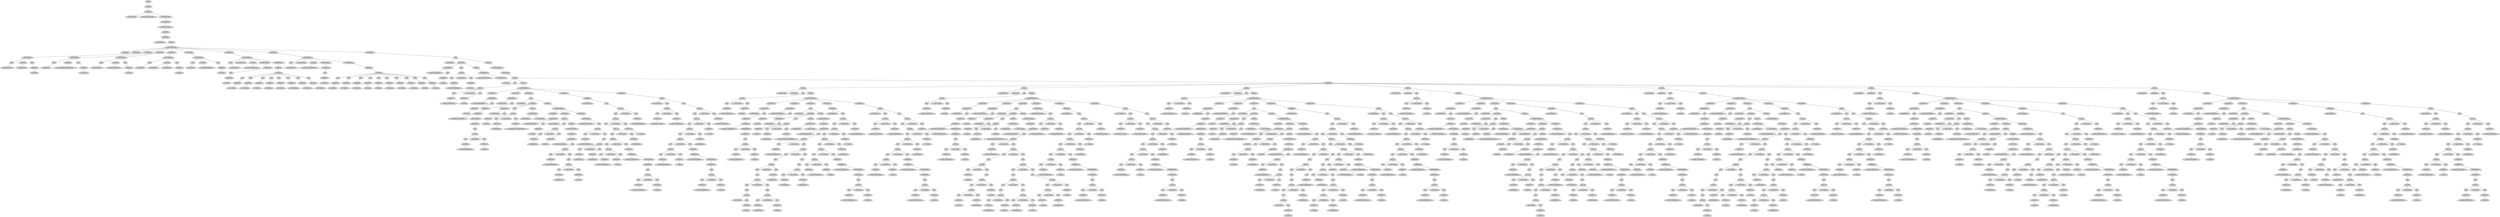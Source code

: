 graph G{node[shape=egg]node0[label = "INICIO", style = filled];node1[label = "CUERPO", style = filled];node2[label = "CUERPO2", style = filled];node3[label = "clase (Keyword)", style = filled];node4[label = "principal (identificador)", style = filled];node5[label = "BLOQUEGLOBAL", style = filled];node6[label = "LISTAGLOBAL", style = filled];node7[label = "SENTENCIAGLOBAL", style = filled];node8[label = "METODOS", style = filled];node9[label = "PRINCIPAL", style = filled];node10[label = "main (Keyword)", style = filled];node11[label = "BLOQUE", style = filled];node12[label = "LISTASENTENCIA", style = filled];node13[label = "0 (numero)", style = filled];node14[label = "SENTENCIA", style = filled];node15[label = "DECLARAASIG", style = filled];node16[label = "TIPO", style = filled];node17[label = "double (Keyword)", style = filled];node18[label = "LISTAVAR", style = filled];node19[label = "x (identificador)", style = filled];node20[label = "EXP", style = filled];node21[label = "PRIMITIVO", style = filled];node22[label = "0 (numero)", style = filled];node23[label = "SENTENCIA", style = filled];node24[label = "DECLARAASIG", style = filled];node25[label = "TIPO", style = filled];node26[label = "int (Keyword)", style = filled];node27[label = "LISTAVAR", style = filled];node28[label = "numeroIteraciones (identificador)", style = filled];node29[label = "EXP", style = filled];node30[label = "PRIMITIVO", style = filled];node31[label = "100 (numero)", style = filled];node32[label = "SENTENCIA", style = filled];node33[label = "DECLARAASIG", style = filled];node34[label = "TIPO", style = filled];node35[label = "double (Keyword)", style = filled];node36[label = "LISTAVAR", style = filled];node37[label = "factorial (identificador)", style = filled];node38[label = "EXP", style = filled];node39[label = "PRIMITIVO", style = filled];node40[label = "1 (numero)", style = filled];node41[label = "SENTENCIA", style = filled];node42[label = "DECLARAASIG", style = filled];node43[label = "TIPO", style = filled];node44[label = "int (Keyword)", style = filled];node45[label = "LISTAVAR", style = filled];node46[label = "i (identificador)", style = filled];node47[label = "j (identificador)", style = filled];node48[label = "EXP", style = filled];node49[label = "PRIMITIVO", style = filled];node50[label = "0 (numero)", style = filled];node51[label = "SENTENCIA", style = filled];node52[label = "DECLARAASIG", style = filled];node53[label = "TIPO", style = filled];node54[label = "int (Keyword)", style = filled];node55[label = "LISTAVAR", style = filled];node56[label = "contador (identificador)", style = filled];node57[label = "EXP", style = filled];node58[label = "PRIMITIVO", style = filled];node59[label = "0 (numero)", style = filled];node60[label = "SENTENCIA", style = filled];node61[label = "DECLARAASIG", style = filled];node62[label = "TIPO", style = filled];node63[label = "string (Keyword)", style = filled];node64[label = "array (Keyword)", style = filled];node65[label = "LISTAVAR", style = filled];node66[label = "mensajes (identificador)", style = filled];node67[label = "DIMENSIONES", style = filled];node68[label = "DIMENSION", style = filled];node69[label = "EXP", style = filled];node70[label = "PRIMITIVO", style = filled];node71[label = "8 (numero)", style = filled];node72[label = "ASIGARREGLO", style = filled];node73[label = "ARREGLO", style = filled];node74[label = "LISTAEXP", style = filled];node75[label = "EXP", style = filled];node76[label = "PRIMITIVO", style = filled];node77[label = "e^x( (cadena)", style = filled];node78[label = "EXP", style = filled];node79[label = "PRIMITIVO", style = filled];node80[label = "ln(1+ (cadena)", style = filled];node81[label = "EXP", style = filled];node82[label = "PRIMITIVO", style = filled];node83[label = "ln( (cadena)", style = filled];node84[label = "EXP", style = filled];node85[label = "PRIMITIVO", style = filled];node86[label = "sin( (cadena)", style = filled];node87[label = "EXP", style = filled];node88[label = "PRIMITIVO", style = filled];node89[label = "cos( (cadena)", style = filled];node90[label = "EXP", style = filled];node91[label = "PRIMITIVO", style = filled];node92[label = "arctan( (cadena)", style = filled];node93[label = "EXP", style = filled];node94[label = "PRIMITIVO", style = filled];node95[label = "sinh( (cadena)", style = filled];node96[label = "EXP", style = filled];node97[label = "PRIMITIVO", style = filled];node98[label = "cosh( (cadena)", style = filled];node99[label = "SENTENCIA", style = filled];node100[label = "DECLARAASIG", style = filled];node101[label = "TIPO", style = filled];node102[label = "double (Keyword)", style = filled];node103[label = "array (Keyword)", style = filled];node104[label = "LISTAVAR", style = filled];node105[label = "parametros (identificador)", style = filled];node106[label = "DIMENSIONES", style = filled];node107[label = "DIMENSION", style = filled];node108[label = "EXP", style = filled];node109[label = "PRIMITIVO", style = filled];node110[label = "10 (numero)", style = filled];node111[label = "ASIGARREGLO", style = filled];node112[label = "ARREGLO", style = filled];node113[label = "LISTAEXP", style = filled];node114[label = "EXP", style = filled];node115[label = "PRIMITIVO", style = filled];node116[label = "0.5 (numero)", style = filled];node117[label = "EXP", style = filled];node118[label = "PRIMITIVO", style = filled];node119[label = "0.5 (numero)", style = filled];node120[label = "EXP", style = filled];node121[label = "PRIMITIVO", style = filled];node122[label = "1.5 (numero)", style = filled];node123[label = "EXP", style = filled];node124[label = "PRIMITIVO", style = filled];node125[label = "2 (numero)", style = filled];node126[label = "EXP", style = filled];node127[label = "PRIMITIVO", style = filled];node128[label = "2 (numero)", style = filled];node129[label = "EXP", style = filled];node130[label = "PRIMITIVO", style = filled];node131[label = "0.2 (numero)", style = filled];node132[label = "EXP", style = filled];node133[label = "PRIMITIVO", style = filled];node134[label = "0.2 (numero)", style = filled];node135[label = "EXP", style = filled];node136[label = "PRIMITIVO", style = filled];node137[label = "0.2 (numero)", style = filled];node138[label = "EXP", style = filled];node139[label = "PRIMITIVO", style = filled];node140[label = "2 (numero)", style = filled];node141[label = "EXP", style = filled];node142[label = "PRIMITIVO", style = filled];node143[label = "3 (numero)", style = filled];node144[label = "SENTENCIA", style = filled];node145[label = "FOR", style = filled];node146[label = "for (Keyword)", style = filled];node147[label = "INSTRFOR", style = filled];node148[label = "ASIGNACION", style = filled];node149[label = "contador (identificador)", style = filled];node150[label = "EXP", style = filled];node151[label = "PRIMITIVO", style = filled];node152[label = "0 (numero)", style = filled];node153[label = "EXP", style = filled];node154[label = "EXP_RE", style = filled];node155[label = "EXP", style = filled];node156[label = "PRIMITIVO", style = filled];node157[label = "contador (identificador)", style = filled];node158[label = "< (Key symbol)", style = filled];node159[label = "EXP", style = filled];node160[label = "PRIMITIVO", style = filled];node161[label = "10 (numero)", style = filled];node162[label = "INCDEC", style = filled];node163[label = "INCREMENTO", style = filled];node164[label = "contador (identificador)", style = filled];node165[label = "++ (Key symbol)", style = filled];node166[label = "BLOQUE", style = filled];node167[label = "LISTASENTENCIA", style = filled];node168[label = "SENTENCIA", style = filled];node169[label = "ELSEIF", style = filled];node170[label = "if (Keyword)", style = filled];node171[label = "EXP", style = filled];node172[label = "EXP_RE", style = filled];node173[label = "EXP", style = filled];node174[label = "PRIMITIVO", style = filled];node175[label = "contador (identificador)", style = filled];node176[label = "== (Key symbol)", style = filled];node177[label = "EXP", style = filled];node178[label = "PRIMITIVO", style = filled];node179[label = "1 (numero)", style = filled];node180[label = "BLOQUE", style = filled];node181[label = "LISTASENTENCIA", style = filled];node182[label = "SENTENCIA", style = filled];node183[label = "ASIGNACION", style = filled];node184[label = "resultado (identificador)", style = filled];node185[label = "EXP", style = filled];node186[label = "PRIMITIVO", style = filled];node187[label = "0 (numero)", style = filled];node188[label = "SENTENCIA", style = filled];node189[label = "ASIGNACION", style = filled];node190[label = "x (identificador)", style = filled];node191[label = "EXP", style = filled];node192[label = "PRIMITIVO", style = filled];node193[label = "IDARREGLO", style = filled];node194[label = "parametros (identificador)", style = filled];node195[label = "DIMENSIONES", style = filled];node196[label = "DIMENSION", style = filled];node197[label = "EXP", style = filled];node198[label = "EXP_AR", style = filled];node199[label = "EXP", style = filled];node200[label = "PRIMITIVO", style = filled];node201[label = "contador (identificador)", style = filled];node202[label = "- (Key symbol)", style = filled];node203[label = "EXP", style = filled];node204[label = "PRIMITIVO", style = filled];node205[label = "1 (numero)", style = filled];node206[label = "SENTENCIA", style = filled];node207[label = "FOR", style = filled];node208[label = "for (Keyword)", style = filled];node209[label = "INSTRFOR", style = filled];node210[label = "ASIGNACION", style = filled];node211[label = "i (identificador)", style = filled];node212[label = "EXP", style = filled];node213[label = "PRIMITIVO", style = filled];node214[label = "0 (numero)", style = filled];node215[label = "EXP", style = filled];node216[label = "EXP_RE", style = filled];node217[label = "EXP", style = filled];node218[label = "PRIMITIVO", style = filled];node219[label = "i (identificador)", style = filled];node220[label = "< (Key symbol)", style = filled];node221[label = "EXP", style = filled];node222[label = "PRIMITIVO", style = filled];node223[label = "numeroIteraciones (identificador)", style = filled];node224[label = "INCDEC", style = filled];node225[label = "INCREMENTO", style = filled];node226[label = "i (identificador)", style = filled];node227[label = "++ (Key symbol)", style = filled];node228[label = "BLOQUE", style = filled];node229[label = "LISTASENTENCIA", style = filled];node230[label = "SENTENCIA", style = filled];node231[label = "ASIGNACION", style = filled];node232[label = "factorial (identificador)", style = filled];node233[label = "EXP", style = filled];node234[label = "PRIMITIVO", style = filled];node235[label = "1 (numero)", style = filled];node236[label = "SENTENCIA", style = filled];node237[label = "REPEAT", style = filled];node238[label = "repeat (Keyword)", style = filled];node239[label = "EXP", style = filled];node240[label = "EXP_AR", style = filled];node241[label = "EXP", style = filled];node242[label = "PRIMITIVO", style = filled];node243[label = "i (identificador)", style = filled];node244[label = "- (Key symbol)", style = filled];node245[label = "EXP", style = filled];node246[label = "PRIMITIVO", style = filled];node247[label = "1 (numero)", style = filled];node248[label = "BLOQUE", style = filled];node249[label = "LISTASENTENCIA", style = filled];node250[label = "SENTENCIA", style = filled];node251[label = "ASIGNACION", style = filled];node252[label = "factorial (identificador)", style = filled];node253[label = "EXP", style = filled];node254[label = "EXP_AR", style = filled];node255[label = "EXP", style = filled];node256[label = "PRIMITIVO", style = filled];node257[label = "factorial (identificador)", style = filled];node258[label = "* (Key symbol)", style = filled];node259[label = "EXP", style = filled];node260[label = "EXP", style = filled];node261[label = "EXP_AR", style = filled];node262[label = "EXP", style = filled];node263[label = "PRIMITIVO", style = filled];node264[label = "j (identificador)", style = filled];node265[label = "+ (Key symbol)", style = filled];node266[label = "EXP", style = filled];node267[label = "PRIMITIVO", style = filled];node268[label = "1 (numero)", style = filled];node269[label = "SENTENCIA", style = filled];node270[label = "ASIGNACION", style = filled];node271[label = "resultado (identificador)", style = filled];node272[label = "EXP", style = filled];node273[label = "EXP_AR", style = filled];node274[label = "EXP", style = filled];node275[label = "PRIMITIVO", style = filled];node276[label = "resultado (identificador)", style = filled];node277[label = "+ (Key symbol)", style = filled];node278[label = "EXP", style = filled];node279[label = "EXP", style = filled];node280[label = "EXP_AR", style = filled];node281[label = "EXP", style = filled];node282[label = "PRIMITIVO", style = filled];node283[label = "x (identificador)", style = filled];node284[label = "^ (Key symbol)", style = filled];node285[label = "EXP", style = filled];node286[label = "PRIMITIVO", style = filled];node287[label = "i (identificador)", style = filled];node288[label = "SENTENCIA", style = filled];node289[label = "IMPRIMIR", style = filled];node290[label = "print (Keyword)", style = filled];node291[label = "EXP", style = filled];node292[label = "EXP_AR", style = filled];node293[label = "EXP", style = filled];node294[label = "EXP_AR", style = filled];node295[label = "EXP", style = filled];node296[label = "EXP_AR", style = filled];node297[label = "EXP", style = filled];node298[label = "EXP_AR", style = filled];node299[label = "EXP", style = filled];node300[label = "EXP_AR", style = filled];node301[label = "EXP", style = filled];node302[label = "PRIMITIVO", style = filled];node303[label = "contador (identificador)", style = filled];node304[label = "+ (Key symbol)", style = filled];node305[label = "EXP", style = filled];node306[label = "PRIMITIVO", style = filled];node307[label = "-- (cadena)", style = filled];node308[label = "+ (Key symbol)", style = filled];node309[label = "EXP", style = filled];node310[label = "PRIMITIVO", style = filled];node311[label = "IDARREGLO", style = filled];node312[label = "mensajes (identificador)", style = filled];node313[label = "DIMENSIONES", style = filled];node314[label = "DIMENSION", style = filled];node315[label = "EXP", style = filled];node316[label = "EXP_AR", style = filled];node317[label = "EXP", style = filled];node318[label = "PRIMITIVO", style = filled];node319[label = "contador (identificador)", style = filled];node320[label = "- (Key symbol)", style = filled];node321[label = "EXP", style = filled];node322[label = "PRIMITIVO", style = filled];node323[label = "1 (numero)", style = filled];node324[label = "+ (Key symbol)", style = filled];node325[label = "EXP", style = filled];node326[label = "PRIMITIVO", style = filled];node327[label = "x (identificador)", style = filled];node328[label = "+ (Key symbol)", style = filled];node329[label = "EXP", style = filled];node330[label = "PRIMITIVO", style = filled];node331[label = ") =  (cadena)", style = filled];node332[label = "+ (Key symbol)", style = filled];node333[label = "EXP", style = filled];node334[label = "PRIMITIVO", style = filled];node335[label = "resultado (identificador)", style = filled];node336[label = "SENTENCIA", style = filled];node337[label = "SHOW", style = filled];node338[label = "show (Keyword)", style = filled];node339[label = "EXP", style = filled];node340[label = "EXP_AR", style = filled];node341[label = "EXP", style = filled];node342[label = "PRIMITIVO", style = filled];node343[label = "Operacion #  (cadena)", style = filled];node344[label = "+ (Key symbol)", style = filled];node345[label = "EXP", style = filled];node346[label = "PRIMITIVO", style = filled];node347[label = "contador (identificador)", style = filled];node348[label = "EXP", style = filled];node349[label = "EXP_AR", style = filled];node350[label = "EXP", style = filled];node351[label = "EXP_AR", style = filled];node352[label = "EXP", style = filled];node353[label = "EXP_AR", style = filled];node354[label = "EXP", style = filled];node355[label = "EXP_AR", style = filled];node356[label = "EXP", style = filled];node357[label = "EXP_AR", style = filled];node358[label = "EXP", style = filled];node359[label = "PRIMITIVO", style = filled];node360[label = "contador (identificador)", style = filled];node361[label = "+ (Key symbol)", style = filled];node362[label = "EXP", style = filled];node363[label = "PRIMITIVO", style = filled];node364[label = "-- (cadena)", style = filled];node365[label = "+ (Key symbol)", style = filled];node366[label = "EXP", style = filled];node367[label = "PRIMITIVO", style = filled];node368[label = "IDARREGLO", style = filled];node369[label = "mensajes (identificador)", style = filled];node370[label = "DIMENSIONES", style = filled];node371[label = "DIMENSION", style = filled];node372[label = "EXP", style = filled];node373[label = "EXP_AR", style = filled];node374[label = "EXP", style = filled];node375[label = "PRIMITIVO", style = filled];node376[label = "contador (identificador)", style = filled];node377[label = "- (Key symbol)", style = filled];node378[label = "EXP", style = filled];node379[label = "PRIMITIVO", style = filled];node380[label = "1 (numero)", style = filled];node381[label = "+ (Key symbol)", style = filled];node382[label = "EXP", style = filled];node383[label = "PRIMITIVO", style = filled];node384[label = "x (identificador)", style = filled];node385[label = "+ (Key symbol)", style = filled];node386[label = "EXP", style = filled];node387[label = "PRIMITIVO", style = filled];node388[label = ") =  (cadena)", style = filled];node389[label = "+ (Key symbol)", style = filled];node390[label = "EXP", style = filled];node391[label = "PRIMITIVO", style = filled];node392[label = "resultado (identificador)", style = filled];node393[label = "LISTAELSEIF", style = filled];node394[label = "IFELSE", style = filled];node395[label = "else (Keyword)", style = filled];node396[label = "if (Keyword)", style = filled];node397[label = "EXP", style = filled];node398[label = "EXP_RE", style = filled];node399[label = "EXP", style = filled];node400[label = "PRIMITIVO", style = filled];node401[label = "contador (identificador)", style = filled];node402[label = "== (Key symbol)", style = filled];node403[label = "EXP", style = filled];node404[label = "PRIMITIVO", style = filled];node405[label = "2 (numero)", style = filled];node406[label = "BLOQUE", style = filled];node407[label = "LISTASENTENCIA", style = filled];node408[label = "SENTENCIA", style = filled];node409[label = "ASIGNACION", style = filled];node410[label = "x (identificador)", style = filled];node411[label = "EXP", style = filled];node412[label = "PRIMITIVO", style = filled];node413[label = "IDARREGLO", style = filled];node414[label = "parametros (identificador)", style = filled];node415[label = "DIMENSIONES", style = filled];node416[label = "DIMENSION", style = filled];node417[label = "EXP", style = filled];node418[label = "EXP_AR", style = filled];node419[label = "EXP", style = filled];node420[label = "PRIMITIVO", style = filled];node421[label = "contador (identificador)", style = filled];node422[label = "- (Key symbol)", style = filled];node423[label = "EXP", style = filled];node424[label = "PRIMITIVO", style = filled];node425[label = "1 (numero)", style = filled];node426[label = "SENTENCIA", style = filled];node427[label = "ASIGNACION", style = filled];node428[label = "resultado (identificador)", style = filled];node429[label = "EXP", style = filled];node430[label = "PRIMITIVO", style = filled];node431[label = "0 (numero)", style = filled];node432[label = "SENTENCIA", style = filled];node433[label = "FOR", style = filled];node434[label = "for (Keyword)", style = filled];node435[label = "INSTRFOR", style = filled];node436[label = "ASIGNACION", style = filled];node437[label = "i (identificador)", style = filled];node438[label = "EXP", style = filled];node439[label = "PRIMITIVO", style = filled];node440[label = "1 (numero)", style = filled];node441[label = "EXP", style = filled];node442[label = "EXP_RE", style = filled];node443[label = "EXP", style = filled];node444[label = "PRIMITIVO", style = filled];node445[label = "i (identificador)", style = filled];node446[label = "< (Key symbol)", style = filled];node447[label = "EXP", style = filled];node448[label = "PRIMITIVO", style = filled];node449[label = "numeroIteraciones (identificador)", style = filled];node450[label = "INCDEC", style = filled];node451[label = "INCREMENTO", style = filled];node452[label = "i (identificador)", style = filled];node453[label = "++ (Key symbol)", style = filled];node454[label = "BLOQUE", style = filled];node455[label = "LISTASENTENCIA", style = filled];node456[label = "SENTENCIA", style = filled];node457[label = "ASIGNACION", style = filled];node458[label = "resultado (identificador)", style = filled];node459[label = "EXP", style = filled];node460[label = "EXP_AR", style = filled];node461[label = "EXP", style = filled];node462[label = "PRIMITIVO", style = filled];node463[label = "resultado (identificador)", style = filled];node464[label = "+ (Key symbol)", style = filled];node465[label = "EXP", style = filled];node466[label = "EXP_AR", style = filled];node467[label = "EXP", style = filled];node468[label = "EXP", style = filled];node469[label = "EXP_AR", style = filled];node470[label = "EXP", style = filled];node471[label = "EXP", style = filled];node472[label = "EXP_AR", style = filled];node473[label = "EXP", style = filled];node474[label = "EXP", style = filled];node475[label = "EXP_AR", style = filled];node476[label = "- (Key symbol)", style = filled];node477[label = "EXP", style = filled];node478[label = "PRIMITIVO", style = filled];node479[label = "1 (numero)", style = filled];node480[label = "^ (Key symbol)", style = filled];node481[label = "EXP", style = filled];node482[label = "EXP", style = filled];node483[label = "EXP_AR", style = filled];node484[label = "EXP", style = filled];node485[label = "PRIMITIVO", style = filled];node486[label = "i (identificador)", style = filled];node487[label = "+ (Key symbol)", style = filled];node488[label = "EXP", style = filled];node489[label = "PRIMITIVO", style = filled];node490[label = "1 (numero)", style = filled];node491[label = "/ (Key symbol)", style = filled];node492[label = "EXP", style = filled];node493[label = "PRIMITIVO", style = filled];node494[label = "i (identificador)", style = filled];node495[label = "* (Key symbol)", style = filled];node496[label = "EXP", style = filled];node497[label = "EXP", style = filled];node498[label = "EXP", style = filled];node499[label = "EXP_AR", style = filled];node500[label = "EXP", style = filled];node501[label = "PRIMITIVO", style = filled];node502[label = "x (identificador)", style = filled];node503[label = "^ (Key symbol)", style = filled];node504[label = "EXP", style = filled];node505[label = "PRIMITIVO", style = filled];node506[label = "i (identificador)", style = filled];node507[label = "SENTENCIA", style = filled];node508[label = "IMPRIMIR", style = filled];node509[label = "print (Keyword)", style = filled];node510[label = "EXP", style = filled];node511[label = "EXP_AR", style = filled];node512[label = "EXP", style = filled];node513[label = "EXP_AR", style = filled];node514[label = "EXP", style = filled];node515[label = "EXP_AR", style = filled];node516[label = "EXP", style = filled];node517[label = "EXP_AR", style = filled];node518[label = "EXP", style = filled];node519[label = "EXP_AR", style = filled];node520[label = "EXP", style = filled];node521[label = "PRIMITIVO", style = filled];node522[label = "contador (identificador)", style = filled];node523[label = "+ (Key symbol)", style = filled];node524[label = "EXP", style = filled];node525[label = "PRIMITIVO", style = filled];node526[label = "-- (cadena)", style = filled];node527[label = "+ (Key symbol)", style = filled];node528[label = "EXP", style = filled];node529[label = "PRIMITIVO", style = filled];node530[label = "IDARREGLO", style = filled];node531[label = "mensajes (identificador)", style = filled];node532[label = "DIMENSIONES", style = filled];node533[label = "DIMENSION", style = filled];node534[label = "EXP", style = filled];node535[label = "EXP_AR", style = filled];node536[label = "EXP", style = filled];node537[label = "PRIMITIVO", style = filled];node538[label = "contador (identificador)", style = filled];node539[label = "- (Key symbol)", style = filled];node540[label = "EXP", style = filled];node541[label = "PRIMITIVO", style = filled];node542[label = "1 (numero)", style = filled];node543[label = "+ (Key symbol)", style = filled];node544[label = "EXP", style = filled];node545[label = "PRIMITIVO", style = filled];node546[label = "x (identificador)", style = filled];node547[label = "+ (Key symbol)", style = filled];node548[label = "EXP", style = filled];node549[label = "PRIMITIVO", style = filled];node550[label = ") =  (cadena)", style = filled];node551[label = "+ (Key symbol)", style = filled];node552[label = "EXP", style = filled];node553[label = "PRIMITIVO", style = filled];node554[label = "resultado (identificador)", style = filled];node555[label = "SENTENCIA", style = filled];node556[label = "SHOW", style = filled];node557[label = "show (Keyword)", style = filled];node558[label = "EXP", style = filled];node559[label = "EXP_AR", style = filled];node560[label = "EXP", style = filled];node561[label = "PRIMITIVO", style = filled];node562[label = "Operacion #  (cadena)", style = filled];node563[label = "+ (Key symbol)", style = filled];node564[label = "EXP", style = filled];node565[label = "PRIMITIVO", style = filled];node566[label = "contador (identificador)", style = filled];node567[label = "EXP", style = filled];node568[label = "EXP_AR", style = filled];node569[label = "EXP", style = filled];node570[label = "EXP_AR", style = filled];node571[label = "EXP", style = filled];node572[label = "EXP_AR", style = filled];node573[label = "EXP", style = filled];node574[label = "EXP_AR", style = filled];node575[label = "EXP", style = filled];node576[label = "EXP_AR", style = filled];node577[label = "EXP", style = filled];node578[label = "PRIMITIVO", style = filled];node579[label = "contador (identificador)", style = filled];node580[label = "+ (Key symbol)", style = filled];node581[label = "EXP", style = filled];node582[label = "PRIMITIVO", style = filled];node583[label = "-- (cadena)", style = filled];node584[label = "+ (Key symbol)", style = filled];node585[label = "EXP", style = filled];node586[label = "PRIMITIVO", style = filled];node587[label = "IDARREGLO", style = filled];node588[label = "mensajes (identificador)", style = filled];node589[label = "DIMENSIONES", style = filled];node590[label = "DIMENSION", style = filled];node591[label = "EXP", style = filled];node592[label = "EXP_AR", style = filled];node593[label = "EXP", style = filled];node594[label = "PRIMITIVO", style = filled];node595[label = "contador (identificador)", style = filled];node596[label = "- (Key symbol)", style = filled];node597[label = "EXP", style = filled];node598[label = "PRIMITIVO", style = filled];node599[label = "1 (numero)", style = filled];node600[label = "+ (Key symbol)", style = filled];node601[label = "EXP", style = filled];node602[label = "PRIMITIVO", style = filled];node603[label = "x (identificador)", style = filled];node604[label = "+ (Key symbol)", style = filled];node605[label = "EXP", style = filled];node606[label = "PRIMITIVO", style = filled];node607[label = ") =  (cadena)", style = filled];node608[label = "+ (Key symbol)", style = filled];node609[label = "EXP", style = filled];node610[label = "PRIMITIVO", style = filled];node611[label = "resultado (identificador)", style = filled];node612[label = "IFELSE", style = filled];node613[label = "else (Keyword)", style = filled];node614[label = "if (Keyword)", style = filled];node615[label = "EXP", style = filled];node616[label = "EXP_RE", style = filled];node617[label = "EXP", style = filled];node618[label = "PRIMITIVO", style = filled];node619[label = "contador (identificador)", style = filled];node620[label = "== (Key symbol)", style = filled];node621[label = "EXP", style = filled];node622[label = "PRIMITIVO", style = filled];node623[label = "3 (numero)", style = filled];node624[label = "BLOQUE", style = filled];node625[label = "LISTASENTENCIA", style = filled];node626[label = "SENTENCIA", style = filled];node627[label = "ASIGNACION", style = filled];node628[label = "x (identificador)", style = filled];node629[label = "EXP", style = filled];node630[label = "PRIMITIVO", style = filled];node631[label = "IDARREGLO", style = filled];node632[label = "parametros (identificador)", style = filled];node633[label = "DIMENSIONES", style = filled];node634[label = "DIMENSION", style = filled];node635[label = "EXP", style = filled];node636[label = "EXP_AR", style = filled];node637[label = "EXP", style = filled];node638[label = "PRIMITIVO", style = filled];node639[label = "contador (identificador)", style = filled];node640[label = "- (Key symbol)", style = filled];node641[label = "EXP", style = filled];node642[label = "PRIMITIVO", style = filled];node643[label = "1 (numero)", style = filled];node644[label = "SENTENCIA", style = filled];node645[label = "ASIGNACION", style = filled];node646[label = "resultado (identificador)", style = filled];node647[label = "EXP", style = filled];node648[label = "PRIMITIVO", style = filled];node649[label = "0 (numero)", style = filled];node650[label = "SENTENCIA", style = filled];node651[label = "FOR", style = filled];node652[label = "for (Keyword)", style = filled];node653[label = "INSTRFOR", style = filled];node654[label = "ASIGNACION", style = filled];node655[label = "i (identificador)", style = filled];node656[label = "EXP", style = filled];node657[label = "PRIMITIVO", style = filled];node658[label = "0 (numero)", style = filled];node659[label = "EXP", style = filled];node660[label = "EXP_RE", style = filled];node661[label = "EXP", style = filled];node662[label = "PRIMITIVO", style = filled];node663[label = "i (identificador)", style = filled];node664[label = "< (Key symbol)", style = filled];node665[label = "EXP", style = filled];node666[label = "PRIMITIVO", style = filled];node667[label = "numeroIteraciones (identificador)", style = filled];node668[label = "INCDEC", style = filled];node669[label = "INCREMENTO", style = filled];node670[label = "i (identificador)", style = filled];node671[label = "++ (Key symbol)", style = filled];node672[label = "BLOQUE", style = filled];node673[label = "LISTASENTENCIA", style = filled];node674[label = "SENTENCIA", style = filled];node675[label = "ASIGNACION", style = filled];node676[label = "resultado (identificador)", style = filled];node677[label = "EXP", style = filled];node678[label = "EXP_AR", style = filled];node679[label = "EXP", style = filled];node680[label = "PRIMITIVO", style = filled];node681[label = "resultado (identificador)", style = filled];node682[label = "+ (Key symbol)", style = filled];node683[label = "EXP", style = filled];node684[label = "EXP_AR", style = filled];node685[label = "EXP", style = filled];node686[label = "EXP", style = filled];node687[label = "EXP_AR", style = filled];node688[label = "EXP", style = filled];node689[label = "PRIMITIVO", style = filled];node690[label = "1 (numero)", style = filled];node691[label = "/ (Key symbol)", style = filled];node692[label = "EXP", style = filled];node693[label = "EXP", style = filled];node694[label = "EXP_AR", style = filled];node695[label = "EXP", style = filled];node696[label = "EXP_AR", style = filled];node697[label = "EXP", style = filled];node698[label = "PRIMITIVO", style = filled];node699[label = "2 (numero)", style = filled];node700[label = "* (Key symbol)", style = filled];node701[label = "EXP", style = filled];node702[label = "PRIMITIVO", style = filled];node703[label = "i (identificador)", style = filled];node704[label = "+ (Key symbol)", style = filled];node705[label = "EXP", style = filled];node706[label = "PRIMITIVO", style = filled];node707[label = "1 (numero)", style = filled];node708[label = "* (Key symbol)", style = filled];node709[label = "EXP", style = filled];node710[label = "EXP", style = filled];node711[label = "EXP_AR", style = filled];node712[label = "EXP", style = filled];node713[label = "EXP", style = filled];node714[label = "EXP_AR", style = filled];node715[label = "EXP", style = filled];node716[label = "EXP", style = filled];node717[label = "EXP_AR", style = filled];node718[label = "EXP", style = filled];node719[label = "PRIMITIVO", style = filled];node720[label = "x (identificador)", style = filled];node721[label = "- (Key symbol)", style = filled];node722[label = "EXP", style = filled];node723[label = "PRIMITIVO", style = filled];node724[label = "1 (numero)", style = filled];node725[label = "/ (Key symbol)", style = filled];node726[label = "EXP", style = filled];node727[label = "EXP", style = filled];node728[label = "EXP_AR", style = filled];node729[label = "EXP", style = filled];node730[label = "PRIMITIVO", style = filled];node731[label = "x (identificador)", style = filled];node732[label = "+ (Key symbol)", style = filled];node733[label = "EXP", style = filled];node734[label = "PRIMITIVO", style = filled];node735[label = "1 (numero)", style = filled];node736[label = "^ (Key symbol)", style = filled];node737[label = "EXP", style = filled];node738[label = "EXP", style = filled];node739[label = "EXP_AR", style = filled];node740[label = "EXP", style = filled];node741[label = "EXP_AR", style = filled];node742[label = "EXP", style = filled];node743[label = "PRIMITIVO", style = filled];node744[label = "2 (numero)", style = filled];node745[label = "* (Key symbol)", style = filled];node746[label = "EXP", style = filled];node747[label = "PRIMITIVO", style = filled];node748[label = "i (identificador)", style = filled];node749[label = "+ (Key symbol)", style = filled];node750[label = "EXP", style = filled];node751[label = "PRIMITIVO", style = filled];node752[label = "1 (numero)", style = filled];node753[label = "SENTENCIA", style = filled];node754[label = "ASIGNACION", style = filled];node755[label = "resultado (identificador)", style = filled];node756[label = "EXP", style = filled];node757[label = "EXP_AR", style = filled];node758[label = "EXP", style = filled];node759[label = "PRIMITIVO", style = filled];node760[label = "resultado (identificador)", style = filled];node761[label = "+ (Key symbol)", style = filled];node762[label = "EXP", style = filled];node763[label = "PRIMITIVO", style = filled];node764[label = "resultado (identificador)", style = filled];node765[label = "SENTENCIA", style = filled];node766[label = "IMPRIMIR", style = filled];node767[label = "print (Keyword)", style = filled];node768[label = "EXP", style = filled];node769[label = "EXP_AR", style = filled];node770[label = "EXP", style = filled];node771[label = "EXP_AR", style = filled];node772[label = "EXP", style = filled];node773[label = "EXP_AR", style = filled];node774[label = "EXP", style = filled];node775[label = "EXP_AR", style = filled];node776[label = "EXP", style = filled];node777[label = "EXP_AR", style = filled];node778[label = "EXP", style = filled];node779[label = "PRIMITIVO", style = filled];node780[label = "contador (identificador)", style = filled];node781[label = "+ (Key symbol)", style = filled];node782[label = "EXP", style = filled];node783[label = "PRIMITIVO", style = filled];node784[label = "-- (cadena)", style = filled];node785[label = "+ (Key symbol)", style = filled];node786[label = "EXP", style = filled];node787[label = "PRIMITIVO", style = filled];node788[label = "IDARREGLO", style = filled];node789[label = "mensajes (identificador)", style = filled];node790[label = "DIMENSIONES", style = filled];node791[label = "DIMENSION", style = filled];node792[label = "EXP", style = filled];node793[label = "EXP_AR", style = filled];node794[label = "EXP", style = filled];node795[label = "PRIMITIVO", style = filled];node796[label = "contador (identificador)", style = filled];node797[label = "- (Key symbol)", style = filled];node798[label = "EXP", style = filled];node799[label = "PRIMITIVO", style = filled];node800[label = "1 (numero)", style = filled];node801[label = "+ (Key symbol)", style = filled];node802[label = "EXP", style = filled];node803[label = "PRIMITIVO", style = filled];node804[label = "x (identificador)", style = filled];node805[label = "+ (Key symbol)", style = filled];node806[label = "EXP", style = filled];node807[label = "PRIMITIVO", style = filled];node808[label = ") =  (cadena)", style = filled];node809[label = "+ (Key symbol)", style = filled];node810[label = "EXP", style = filled];node811[label = "PRIMITIVO", style = filled];node812[label = "resultado (identificador)", style = filled];node813[label = "SENTENCIA", style = filled];node814[label = "SHOW", style = filled];node815[label = "show (Keyword)", style = filled];node816[label = "EXP", style = filled];node817[label = "EXP_AR", style = filled];node818[label = "EXP", style = filled];node819[label = "PRIMITIVO", style = filled];node820[label = "Operacion #  (cadena)", style = filled];node821[label = "+ (Key symbol)", style = filled];node822[label = "EXP", style = filled];node823[label = "PRIMITIVO", style = filled];node824[label = "contador (identificador)", style = filled];node825[label = "EXP", style = filled];node826[label = "EXP_AR", style = filled];node827[label = "EXP", style = filled];node828[label = "EXP_AR", style = filled];node829[label = "EXP", style = filled];node830[label = "EXP_AR", style = filled];node831[label = "EXP", style = filled];node832[label = "EXP_AR", style = filled];node833[label = "EXP", style = filled];node834[label = "EXP_AR", style = filled];node835[label = "EXP", style = filled];node836[label = "PRIMITIVO", style = filled];node837[label = "contador (identificador)", style = filled];node838[label = "+ (Key symbol)", style = filled];node839[label = "EXP", style = filled];node840[label = "PRIMITIVO", style = filled];node841[label = "-- (cadena)", style = filled];node842[label = "+ (Key symbol)", style = filled];node843[label = "EXP", style = filled];node844[label = "PRIMITIVO", style = filled];node845[label = "IDARREGLO", style = filled];node846[label = "mensajes (identificador)", style = filled];node847[label = "DIMENSIONES", style = filled];node848[label = "DIMENSION", style = filled];node849[label = "EXP", style = filled];node850[label = "EXP_AR", style = filled];node851[label = "EXP", style = filled];node852[label = "PRIMITIVO", style = filled];node853[label = "contador (identificador)", style = filled];node854[label = "- (Key symbol)", style = filled];node855[label = "EXP", style = filled];node856[label = "PRIMITIVO", style = filled];node857[label = "1 (numero)", style = filled];node858[label = "+ (Key symbol)", style = filled];node859[label = "EXP", style = filled];node860[label = "PRIMITIVO", style = filled];node861[label = "x (identificador)", style = filled];node862[label = "+ (Key symbol)", style = filled];node863[label = "EXP", style = filled];node864[label = "PRIMITIVO", style = filled];node865[label = ") =  (cadena)", style = filled];node866[label = "+ (Key symbol)", style = filled];node867[label = "EXP", style = filled];node868[label = "PRIMITIVO", style = filled];node869[label = "resultado (identificador)", style = filled];node870[label = "IFELSE", style = filled];node871[label = "else (Keyword)", style = filled];node872[label = "if (Keyword)", style = filled];node873[label = "EXP", style = filled];node874[label = "EXP_RE", style = filled];node875[label = "EXP", style = filled];node876[label = "PRIMITIVO", style = filled];node877[label = "contador (identificador)", style = filled];node878[label = "== (Key symbol)", style = filled];node879[label = "EXP", style = filled];node880[label = "PRIMITIVO", style = filled];node881[label = "4 (numero)", style = filled];node882[label = "BLOQUE", style = filled];node883[label = "LISTASENTENCIA", style = filled];node884[label = "SENTENCIA", style = filled];node885[label = "ASIGNACION", style = filled];node886[label = "x (identificador)", style = filled];node887[label = "EXP", style = filled];node888[label = "PRIMITIVO", style = filled];node889[label = "IDARREGLO", style = filled];node890[label = "parametros (identificador)", style = filled];node891[label = "DIMENSIONES", style = filled];node892[label = "DIMENSION", style = filled];node893[label = "EXP", style = filled];node894[label = "EXP_AR", style = filled];node895[label = "EXP", style = filled];node896[label = "PRIMITIVO", style = filled];node897[label = "contador (identificador)", style = filled];node898[label = "- (Key symbol)", style = filled];node899[label = "EXP", style = filled];node900[label = "PRIMITIVO", style = filled];node901[label = "1 (numero)", style = filled];node902[label = "SENTENCIA", style = filled];node903[label = "ASIGNACION", style = filled];node904[label = "resultado (identificador)", style = filled];node905[label = "EXP", style = filled];node906[label = "PRIMITIVO", style = filled];node907[label = "0 (numero)", style = filled];node908[label = "SENTENCIA", style = filled];node909[label = "FOR", style = filled];node910[label = "for (Keyword)", style = filled];node911[label = "INSTRFOR", style = filled];node912[label = "ASIGNACION", style = filled];node913[label = "i (identificador)", style = filled];node914[label = "EXP", style = filled];node915[label = "PRIMITIVO", style = filled];node916[label = "0 (numero)", style = filled];node917[label = "EXP", style = filled];node918[label = "EXP_RE", style = filled];node919[label = "EXP", style = filled];node920[label = "PRIMITIVO", style = filled];node921[label = "i (identificador)", style = filled];node922[label = "< (Key symbol)", style = filled];node923[label = "EXP", style = filled];node924[label = "PRIMITIVO", style = filled];node925[label = "numeroIteraciones (identificador)", style = filled];node926[label = "INCDEC", style = filled];node927[label = "INCREMENTO", style = filled];node928[label = "i (identificador)", style = filled];node929[label = "++ (Key symbol)", style = filled];node930[label = "BLOQUE", style = filled];node931[label = "LISTASENTENCIA", style = filled];node932[label = "SENTENCIA", style = filled];node933[label = "ASIGNACION", style = filled];node934[label = "factorial (identificador)", style = filled];node935[label = "EXP", style = filled];node936[label = "PRIMITIVO", style = filled];node937[label = "1 (numero)", style = filled];node938[label = "SENTENCIA", style = filled];node939[label = "REPEAT", style = filled];node940[label = "repeat (Keyword)", style = filled];node941[label = "EXP", style = filled];node942[label = "EXP_AR", style = filled];node943[label = "EXP", style = filled];node944[label = "EXP_AR", style = filled];node945[label = "EXP", style = filled];node946[label = "PRIMITIVO", style = filled];node947[label = "2 (numero)", style = filled];node948[label = "* (Key symbol)", style = filled];node949[label = "EXP", style = filled];node950[label = "PRIMITIVO", style = filled];node951[label = "i (identificador)", style = filled];node952[label = "+ (Key symbol)", style = filled];node953[label = "EXP", style = filled];node954[label = "PRIMITIVO", style = filled];node955[label = "1 (numero)", style = filled];node956[label = "BLOQUE", style = filled];node957[label = "LISTASENTENCIA", style = filled];node958[label = "SENTENCIA", style = filled];node959[label = "ASIGNACION", style = filled];node960[label = "factorial (identificador)", style = filled];node961[label = "EXP", style = filled];node962[label = "EXP_AR", style = filled];node963[label = "EXP", style = filled];node964[label = "PRIMITIVO", style = filled];node965[label = "factorial (identificador)", style = filled];node966[label = "* (Key symbol)", style = filled];node967[label = "EXP", style = filled];node968[label = "EXP", style = filled];node969[label = "EXP_AR", style = filled];node970[label = "EXP", style = filled];node971[label = "PRIMITIVO", style = filled];node972[label = "j (identificador)", style = filled];node973[label = "+ (Key symbol)", style = filled];node974[label = "EXP", style = filled];node975[label = "PRIMITIVO", style = filled];node976[label = "1 (numero)", style = filled];node977[label = "SENTENCIA", style = filled];node978[label = "ASIGNACION", style = filled];node979[label = "resultado (identificador)", style = filled];node980[label = "EXP", style = filled];node981[label = "EXP_AR", style = filled];node982[label = "EXP", style = filled];node983[label = "PRIMITIVO", style = filled];node984[label = "resultado (identificador)", style = filled];node985[label = "+ (Key symbol)", style = filled];node986[label = "EXP", style = filled];node987[label = "EXP_AR", style = filled];node988[label = "EXP", style = filled];node989[label = "EXP", style = filled];node990[label = "EXP_AR", style = filled];node991[label = "EXP", style = filled];node992[label = "EXP", style = filled];node993[label = "EXP", style = filled];node994[label = "EXP_AR", style = filled];node995[label = "EXP", style = filled];node996[label = "EXP", style = filled];node997[label = "EXP_AR", style = filled];node998[label = "- (Key symbol)", style = filled];node999[label = "EXP", style = filled];node1000[label = "PRIMITIVO", style = filled];node1001[label = "1 (numero)", style = filled];node1002[label = "^ (Key symbol)", style = filled];node1003[label = "EXP", style = filled];node1004[label = "PRIMITIVO", style = filled];node1005[label = "i (identificador)", style = filled];node1006[label = "/ (Key symbol)", style = filled];node1007[label = "EXP", style = filled];node1008[label = "EXP", style = filled];node1009[label = "PRIMITIVO", style = filled];node1010[label = "factorial (identificador)", style = filled];node1011[label = "* (Key symbol)", style = filled];node1012[label = "EXP", style = filled];node1013[label = "EXP", style = filled];node1014[label = "EXP", style = filled];node1015[label = "EXP_AR", style = filled];node1016[label = "EXP", style = filled];node1017[label = "PRIMITIVO", style = filled];node1018[label = "x (identificador)", style = filled];node1019[label = "^ (Key symbol)", style = filled];node1020[label = "EXP", style = filled];node1021[label = "EXP", style = filled];node1022[label = "EXP_AR", style = filled];node1023[label = "EXP", style = filled];node1024[label = "EXP_AR", style = filled];node1025[label = "EXP", style = filled];node1026[label = "PRIMITIVO", style = filled];node1027[label = "2 (numero)", style = filled];node1028[label = "* (Key symbol)", style = filled];node1029[label = "EXP", style = filled];node1030[label = "PRIMITIVO", style = filled];node1031[label = "i (identificador)", style = filled];node1032[label = "+ (Key symbol)", style = filled];node1033[label = "EXP", style = filled];node1034[label = "PRIMITIVO", style = filled];node1035[label = "1 (numero)", style = filled];node1036[label = "SENTENCIA", style = filled];node1037[label = "IMPRIMIR", style = filled];node1038[label = "print (Keyword)", style = filled];node1039[label = "EXP", style = filled];node1040[label = "EXP_AR", style = filled];node1041[label = "EXP", style = filled];node1042[label = "EXP_AR", style = filled];node1043[label = "EXP", style = filled];node1044[label = "EXP_AR", style = filled];node1045[label = "EXP", style = filled];node1046[label = "EXP_AR", style = filled];node1047[label = "EXP", style = filled];node1048[label = "EXP_AR", style = filled];node1049[label = "EXP", style = filled];node1050[label = "PRIMITIVO", style = filled];node1051[label = "contador (identificador)", style = filled];node1052[label = "+ (Key symbol)", style = filled];node1053[label = "EXP", style = filled];node1054[label = "PRIMITIVO", style = filled];node1055[label = "-- (cadena)", style = filled];node1056[label = "+ (Key symbol)", style = filled];node1057[label = "EXP", style = filled];node1058[label = "PRIMITIVO", style = filled];node1059[label = "IDARREGLO", style = filled];node1060[label = "mensajes (identificador)", style = filled];node1061[label = "DIMENSIONES", style = filled];node1062[label = "DIMENSION", style = filled];node1063[label = "EXP", style = filled];node1064[label = "EXP_AR", style = filled];node1065[label = "EXP", style = filled];node1066[label = "PRIMITIVO", style = filled];node1067[label = "contador (identificador)", style = filled];node1068[label = "- (Key symbol)", style = filled];node1069[label = "EXP", style = filled];node1070[label = "PRIMITIVO", style = filled];node1071[label = "1 (numero)", style = filled];node1072[label = "+ (Key symbol)", style = filled];node1073[label = "EXP", style = filled];node1074[label = "PRIMITIVO", style = filled];node1075[label = "x (identificador)", style = filled];node1076[label = "+ (Key symbol)", style = filled];node1077[label = "EXP", style = filled];node1078[label = "PRIMITIVO", style = filled];node1079[label = ") =  (cadena)", style = filled];node1080[label = "+ (Key symbol)", style = filled];node1081[label = "EXP", style = filled];node1082[label = "PRIMITIVO", style = filled];node1083[label = "resultado (identificador)", style = filled];node1084[label = "SENTENCIA", style = filled];node1085[label = "SHOW", style = filled];node1086[label = "show (Keyword)", style = filled];node1087[label = "EXP", style = filled];node1088[label = "EXP_AR", style = filled];node1089[label = "EXP", style = filled];node1090[label = "PRIMITIVO", style = filled];node1091[label = "Operacion #  (cadena)", style = filled];node1092[label = "+ (Key symbol)", style = filled];node1093[label = "EXP", style = filled];node1094[label = "PRIMITIVO", style = filled];node1095[label = "contador (identificador)", style = filled];node1096[label = "EXP", style = filled];node1097[label = "EXP_AR", style = filled];node1098[label = "EXP", style = filled];node1099[label = "EXP_AR", style = filled];node1100[label = "EXP", style = filled];node1101[label = "EXP_AR", style = filled];node1102[label = "EXP", style = filled];node1103[label = "EXP_AR", style = filled];node1104[label = "EXP", style = filled];node1105[label = "EXP_AR", style = filled];node1106[label = "EXP", style = filled];node1107[label = "PRIMITIVO", style = filled];node1108[label = "contador (identificador)", style = filled];node1109[label = "+ (Key symbol)", style = filled];node1110[label = "EXP", style = filled];node1111[label = "PRIMITIVO", style = filled];node1112[label = "-- (cadena)", style = filled];node1113[label = "+ (Key symbol)", style = filled];node1114[label = "EXP", style = filled];node1115[label = "PRIMITIVO", style = filled];node1116[label = "IDARREGLO", style = filled];node1117[label = "mensajes (identificador)", style = filled];node1118[label = "DIMENSIONES", style = filled];node1119[label = "DIMENSION", style = filled];node1120[label = "EXP", style = filled];node1121[label = "EXP_AR", style = filled];node1122[label = "EXP", style = filled];node1123[label = "PRIMITIVO", style = filled];node1124[label = "contador (identificador)", style = filled];node1125[label = "- (Key symbol)", style = filled];node1126[label = "EXP", style = filled];node1127[label = "PRIMITIVO", style = filled];node1128[label = "1 (numero)", style = filled];node1129[label = "+ (Key symbol)", style = filled];node1130[label = "EXP", style = filled];node1131[label = "PRIMITIVO", style = filled];node1132[label = "x (identificador)", style = filled];node1133[label = "+ (Key symbol)", style = filled];node1134[label = "EXP", style = filled];node1135[label = "PRIMITIVO", style = filled];node1136[label = ") =  (cadena)", style = filled];node1137[label = "+ (Key symbol)", style = filled];node1138[label = "EXP", style = filled];node1139[label = "PRIMITIVO", style = filled];node1140[label = "resultado (identificador)", style = filled];node1141[label = "IFELSE", style = filled];node1142[label = "else (Keyword)", style = filled];node1143[label = "if (Keyword)", style = filled];node1144[label = "EXP", style = filled];node1145[label = "EXP_RE", style = filled];node1146[label = "EXP", style = filled];node1147[label = "PRIMITIVO", style = filled];node1148[label = "contador (identificador)", style = filled];node1149[label = "== (Key symbol)", style = filled];node1150[label = "EXP", style = filled];node1151[label = "PRIMITIVO", style = filled];node1152[label = "5 (numero)", style = filled];node1153[label = "BLOQUE", style = filled];node1154[label = "LISTASENTENCIA", style = filled];node1155[label = "SENTENCIA", style = filled];node1156[label = "ASIGNACION", style = filled];node1157[label = "x (identificador)", style = filled];node1158[label = "EXP", style = filled];node1159[label = "PRIMITIVO", style = filled];node1160[label = "IDARREGLO", style = filled];node1161[label = "parametros (identificador)", style = filled];node1162[label = "DIMENSIONES", style = filled];node1163[label = "DIMENSION", style = filled];node1164[label = "EXP", style = filled];node1165[label = "EXP_AR", style = filled];node1166[label = "EXP", style = filled];node1167[label = "PRIMITIVO", style = filled];node1168[label = "contador (identificador)", style = filled];node1169[label = "- (Key symbol)", style = filled];node1170[label = "EXP", style = filled];node1171[label = "PRIMITIVO", style = filled];node1172[label = "1 (numero)", style = filled];node1173[label = "SENTENCIA", style = filled];node1174[label = "ASIGNACION", style = filled];node1175[label = "resultado (identificador)", style = filled];node1176[label = "EXP", style = filled];node1177[label = "PRIMITIVO", style = filled];node1178[label = "0 (numero)", style = filled];node1179[label = "SENTENCIA", style = filled];node1180[label = "FOR", style = filled];node1181[label = "for (Keyword)", style = filled];node1182[label = "INSTRFOR", style = filled];node1183[label = "ASIGNACION", style = filled];node1184[label = "i (identificador)", style = filled];node1185[label = "EXP", style = filled];node1186[label = "PRIMITIVO", style = filled];node1187[label = "0 (numero)", style = filled];node1188[label = "EXP", style = filled];node1189[label = "EXP_RE", style = filled];node1190[label = "EXP", style = filled];node1191[label = "PRIMITIVO", style = filled];node1192[label = "i (identificador)", style = filled];node1193[label = "< (Key symbol)", style = filled];node1194[label = "EXP", style = filled];node1195[label = "PRIMITIVO", style = filled];node1196[label = "numeroIteraciones (identificador)", style = filled];node1197[label = "INCDEC", style = filled];node1198[label = "INCREMENTO", style = filled];node1199[label = "i (identificador)", style = filled];node1200[label = "++ (Key symbol)", style = filled];node1201[label = "BLOQUE", style = filled];node1202[label = "LISTASENTENCIA", style = filled];node1203[label = "SENTENCIA", style = filled];node1204[label = "ASIGNACION", style = filled];node1205[label = "factorial (identificador)", style = filled];node1206[label = "EXP", style = filled];node1207[label = "PRIMITIVO", style = filled];node1208[label = "1 (numero)", style = filled];node1209[label = "SENTENCIA", style = filled];node1210[label = "REPEAT", style = filled];node1211[label = "repeat (Keyword)", style = filled];node1212[label = "EXP", style = filled];node1213[label = "EXP_AR", style = filled];node1214[label = "EXP", style = filled];node1215[label = "PRIMITIVO", style = filled];node1216[label = "2 (numero)", style = filled];node1217[label = "* (Key symbol)", style = filled];node1218[label = "EXP", style = filled];node1219[label = "PRIMITIVO", style = filled];node1220[label = "i (identificador)", style = filled];node1221[label = "BLOQUE", style = filled];node1222[label = "LISTASENTENCIA", style = filled];node1223[label = "SENTENCIA", style = filled];node1224[label = "ASIGNACION", style = filled];node1225[label = "factorial (identificador)", style = filled];node1226[label = "EXP", style = filled];node1227[label = "EXP_AR", style = filled];node1228[label = "EXP", style = filled];node1229[label = "PRIMITIVO", style = filled];node1230[label = "factorial (identificador)", style = filled];node1231[label = "* (Key symbol)", style = filled];node1232[label = "EXP", style = filled];node1233[label = "EXP", style = filled];node1234[label = "EXP_AR", style = filled];node1235[label = "EXP", style = filled];node1236[label = "PRIMITIVO", style = filled];node1237[label = "j (identificador)", style = filled];node1238[label = "+ (Key symbol)", style = filled];node1239[label = "EXP", style = filled];node1240[label = "PRIMITIVO", style = filled];node1241[label = "1 (numero)", style = filled];node1242[label = "SENTENCIA", style = filled];node1243[label = "ASIGNACION", style = filled];node1244[label = "resultado (identificador)", style = filled];node1245[label = "EXP", style = filled];node1246[label = "EXP_AR", style = filled];node1247[label = "EXP", style = filled];node1248[label = "PRIMITIVO", style = filled];node1249[label = "resultado (identificador)", style = filled];node1250[label = "+ (Key symbol)", style = filled];node1251[label = "EXP", style = filled];node1252[label = "EXP_AR", style = filled];node1253[label = "EXP", style = filled];node1254[label = "EXP", style = filled];node1255[label = "EXP_AR", style = filled];node1256[label = "EXP", style = filled];node1257[label = "EXP", style = filled];node1258[label = "EXP", style = filled];node1259[label = "EXP_AR", style = filled];node1260[label = "EXP", style = filled];node1261[label = "EXP", style = filled];node1262[label = "EXP_AR", style = filled];node1263[label = "- (Key symbol)", style = filled];node1264[label = "EXP", style = filled];node1265[label = "PRIMITIVO", style = filled];node1266[label = "1 (numero)", style = filled];node1267[label = "^ (Key symbol)", style = filled];node1268[label = "EXP", style = filled];node1269[label = "PRIMITIVO", style = filled];node1270[label = "i (identificador)", style = filled];node1271[label = "/ (Key symbol)", style = filled];node1272[label = "EXP", style = filled];node1273[label = "EXP", style = filled];node1274[label = "PRIMITIVO", style = filled];node1275[label = "factorial (identificador)", style = filled];node1276[label = "* (Key symbol)", style = filled];node1277[label = "EXP", style = filled];node1278[label = "EXP", style = filled];node1279[label = "EXP", style = filled];node1280[label = "EXP_AR", style = filled];node1281[label = "EXP", style = filled];node1282[label = "PRIMITIVO", style = filled];node1283[label = "x (identificador)", style = filled];node1284[label = "^ (Key symbol)", style = filled];node1285[label = "EXP", style = filled];node1286[label = "EXP", style = filled];node1287[label = "EXP_AR", style = filled];node1288[label = "EXP", style = filled];node1289[label = "PRIMITIVO", style = filled];node1290[label = "2 (numero)", style = filled];node1291[label = "* (Key symbol)", style = filled];node1292[label = "EXP", style = filled];node1293[label = "PRIMITIVO", style = filled];node1294[label = "i (identificador)", style = filled];node1295[label = "SENTENCIA", style = filled];node1296[label = "IMPRIMIR", style = filled];node1297[label = "print (Keyword)", style = filled];node1298[label = "EXP", style = filled];node1299[label = "EXP_AR", style = filled];node1300[label = "EXP", style = filled];node1301[label = "EXP_AR", style = filled];node1302[label = "EXP", style = filled];node1303[label = "EXP_AR", style = filled];node1304[label = "EXP", style = filled];node1305[label = "EXP_AR", style = filled];node1306[label = "EXP", style = filled];node1307[label = "EXP_AR", style = filled];node1308[label = "EXP", style = filled];node1309[label = "PRIMITIVO", style = filled];node1310[label = "contador (identificador)", style = filled];node1311[label = "+ (Key symbol)", style = filled];node1312[label = "EXP", style = filled];node1313[label = "PRIMITIVO", style = filled];node1314[label = "-- (cadena)", style = filled];node1315[label = "+ (Key symbol)", style = filled];node1316[label = "EXP", style = filled];node1317[label = "PRIMITIVO", style = filled];node1318[label = "IDARREGLO", style = filled];node1319[label = "mensajes (identificador)", style = filled];node1320[label = "DIMENSIONES", style = filled];node1321[label = "DIMENSION", style = filled];node1322[label = "EXP", style = filled];node1323[label = "EXP_AR", style = filled];node1324[label = "EXP", style = filled];node1325[label = "PRIMITIVO", style = filled];node1326[label = "contador (identificador)", style = filled];node1327[label = "- (Key symbol)", style = filled];node1328[label = "EXP", style = filled];node1329[label = "PRIMITIVO", style = filled];node1330[label = "1 (numero)", style = filled];node1331[label = "+ (Key symbol)", style = filled];node1332[label = "EXP", style = filled];node1333[label = "PRIMITIVO", style = filled];node1334[label = "x (identificador)", style = filled];node1335[label = "+ (Key symbol)", style = filled];node1336[label = "EXP", style = filled];node1337[label = "PRIMITIVO", style = filled];node1338[label = ") =  (cadena)", style = filled];node1339[label = "+ (Key symbol)", style = filled];node1340[label = "EXP", style = filled];node1341[label = "PRIMITIVO", style = filled];node1342[label = "resultado (identificador)", style = filled];node1343[label = "SENTENCIA", style = filled];node1344[label = "SHOW", style = filled];node1345[label = "show (Keyword)", style = filled];node1346[label = "EXP", style = filled];node1347[label = "EXP_AR", style = filled];node1348[label = "EXP", style = filled];node1349[label = "PRIMITIVO", style = filled];node1350[label = "Operacion #  (cadena)", style = filled];node1351[label = "+ (Key symbol)", style = filled];node1352[label = "EXP", style = filled];node1353[label = "PRIMITIVO", style = filled];node1354[label = "contador (identificador)", style = filled];node1355[label = "EXP", style = filled];node1356[label = "EXP_AR", style = filled];node1357[label = "EXP", style = filled];node1358[label = "EXP_AR", style = filled];node1359[label = "EXP", style = filled];node1360[label = "EXP_AR", style = filled];node1361[label = "EXP", style = filled];node1362[label = "EXP_AR", style = filled];node1363[label = "EXP", style = filled];node1364[label = "EXP_AR", style = filled];node1365[label = "EXP", style = filled];node1366[label = "PRIMITIVO", style = filled];node1367[label = "contador (identificador)", style = filled];node1368[label = "+ (Key symbol)", style = filled];node1369[label = "EXP", style = filled];node1370[label = "PRIMITIVO", style = filled];node1371[label = "-- (cadena)", style = filled];node1372[label = "+ (Key symbol)", style = filled];node1373[label = "EXP", style = filled];node1374[label = "PRIMITIVO", style = filled];node1375[label = "IDARREGLO", style = filled];node1376[label = "mensajes (identificador)", style = filled];node1377[label = "DIMENSIONES", style = filled];node1378[label = "DIMENSION", style = filled];node1379[label = "EXP", style = filled];node1380[label = "EXP_AR", style = filled];node1381[label = "EXP", style = filled];node1382[label = "PRIMITIVO", style = filled];node1383[label = "contador (identificador)", style = filled];node1384[label = "- (Key symbol)", style = filled];node1385[label = "EXP", style = filled];node1386[label = "PRIMITIVO", style = filled];node1387[label = "1 (numero)", style = filled];node1388[label = "+ (Key symbol)", style = filled];node1389[label = "EXP", style = filled];node1390[label = "PRIMITIVO", style = filled];node1391[label = "x (identificador)", style = filled];node1392[label = "+ (Key symbol)", style = filled];node1393[label = "EXP", style = filled];node1394[label = "PRIMITIVO", style = filled];node1395[label = ") =  (cadena)", style = filled];node1396[label = "+ (Key symbol)", style = filled];node1397[label = "EXP", style = filled];node1398[label = "PRIMITIVO", style = filled];node1399[label = "resultado (identificador)", style = filled];node1400[label = "IFELSE", style = filled];node1401[label = "else (Keyword)", style = filled];node1402[label = "if (Keyword)", style = filled];node1403[label = "EXP", style = filled];node1404[label = "EXP_RE", style = filled];node1405[label = "EXP", style = filled];node1406[label = "PRIMITIVO", style = filled];node1407[label = "contador (identificador)", style = filled];node1408[label = "== (Key symbol)", style = filled];node1409[label = "EXP", style = filled];node1410[label = "PRIMITIVO", style = filled];node1411[label = "6 (numero)", style = filled];node1412[label = "BLOQUE", style = filled];node1413[label = "LISTASENTENCIA", style = filled];node1414[label = "SENTENCIA", style = filled];node1415[label = "ASIGNACION", style = filled];node1416[label = "x (identificador)", style = filled];node1417[label = "EXP", style = filled];node1418[label = "PRIMITIVO", style = filled];node1419[label = "IDARREGLO", style = filled];node1420[label = "parametros (identificador)", style = filled];node1421[label = "DIMENSIONES", style = filled];node1422[label = "DIMENSION", style = filled];node1423[label = "EXP", style = filled];node1424[label = "EXP_AR", style = filled];node1425[label = "EXP", style = filled];node1426[label = "PRIMITIVO", style = filled];node1427[label = "contador (identificador)", style = filled];node1428[label = "- (Key symbol)", style = filled];node1429[label = "EXP", style = filled];node1430[label = "PRIMITIVO", style = filled];node1431[label = "1 (numero)", style = filled];node1432[label = "SENTENCIA", style = filled];node1433[label = "ASIGNACION", style = filled];node1434[label = "resultado (identificador)", style = filled];node1435[label = "EXP", style = filled];node1436[label = "PRIMITIVO", style = filled];node1437[label = "0 (numero)", style = filled];node1438[label = "SENTENCIA", style = filled];node1439[label = "FOR", style = filled];node1440[label = "for (Keyword)", style = filled];node1441[label = "INSTRFOR", style = filled];node1442[label = "ASIGNACION", style = filled];node1443[label = "i (identificador)", style = filled];node1444[label = "EXP", style = filled];node1445[label = "PRIMITIVO", style = filled];node1446[label = "0 (numero)", style = filled];node1447[label = "EXP", style = filled];node1448[label = "EXP_RE", style = filled];node1449[label = "EXP", style = filled];node1450[label = "PRIMITIVO", style = filled];node1451[label = "i (identificador)", style = filled];node1452[label = "< (Key symbol)", style = filled];node1453[label = "EXP", style = filled];node1454[label = "PRIMITIVO", style = filled];node1455[label = "numeroIteraciones (identificador)", style = filled];node1456[label = "INCDEC", style = filled];node1457[label = "INCREMENTO", style = filled];node1458[label = "i (identificador)", style = filled];node1459[label = "++ (Key symbol)", style = filled];node1460[label = "BLOQUE", style = filled];node1461[label = "LISTASENTENCIA", style = filled];node1462[label = "SENTENCIA", style = filled];node1463[label = "ASIGNACION", style = filled];node1464[label = "resultado (identificador)", style = filled];node1465[label = "EXP", style = filled];node1466[label = "EXP_AR", style = filled];node1467[label = "EXP", style = filled];node1468[label = "PRIMITIVO", style = filled];node1469[label = "resultado (identificador)", style = filled];node1470[label = "+ (Key symbol)", style = filled];node1471[label = "EXP", style = filled];node1472[label = "EXP_AR", style = filled];node1473[label = "EXP", style = filled];node1474[label = "EXP", style = filled];node1475[label = "EXP_AR", style = filled];node1476[label = "EXP", style = filled];node1477[label = "EXP", style = filled];node1478[label = "EXP", style = filled];node1479[label = "EXP_AR", style = filled];node1480[label = "EXP", style = filled];node1481[label = "EXP", style = filled];node1482[label = "EXP_AR", style = filled];node1483[label = "- (Key symbol)", style = filled];node1484[label = "EXP", style = filled];node1485[label = "PRIMITIVO", style = filled];node1486[label = "1 (numero)", style = filled];node1487[label = "^ (Key symbol)", style = filled];node1488[label = "EXP", style = filled];node1489[label = "PRIMITIVO", style = filled];node1490[label = "i (identificador)", style = filled];node1491[label = "* (Key symbol)", style = filled];node1492[label = "EXP", style = filled];node1493[label = "EXP", style = filled];node1494[label = "EXP_AR", style = filled];node1495[label = "EXP", style = filled];node1496[label = "EXP_AR", style = filled];node1497[label = "EXP", style = filled];node1498[label = "PRIMITIVO", style = filled];node1499[label = "2 (numero)", style = filled];node1500[label = "* (Key symbol)", style = filled];node1501[label = "EXP", style = filled];node1502[label = "PRIMITIVO", style = filled];node1503[label = "i (identificador)", style = filled];node1504[label = "+ (Key symbol)", style = filled];node1505[label = "EXP", style = filled];node1506[label = "PRIMITIVO", style = filled];node1507[label = "1 (numero)", style = filled];node1508[label = "* (Key symbol)", style = filled];node1509[label = "EXP", style = filled];node1510[label = "EXP", style = filled];node1511[label = "EXP", style = filled];node1512[label = "EXP_AR", style = filled];node1513[label = "EXP", style = filled];node1514[label = "PRIMITIVO", style = filled];node1515[label = "x (identificador)", style = filled];node1516[label = "^ (Key symbol)", style = filled];node1517[label = "EXP", style = filled];node1518[label = "EXP", style = filled];node1519[label = "EXP_AR", style = filled];node1520[label = "EXP", style = filled];node1521[label = "EXP_AR", style = filled];node1522[label = "EXP", style = filled];node1523[label = "PRIMITIVO", style = filled];node1524[label = "2 (numero)", style = filled];node1525[label = "* (Key symbol)", style = filled];node1526[label = "EXP", style = filled];node1527[label = "PRIMITIVO", style = filled];node1528[label = "i (identificador)", style = filled];node1529[label = "+ (Key symbol)", style = filled];node1530[label = "EXP", style = filled];node1531[label = "PRIMITIVO", style = filled];node1532[label = "1 (numero)", style = filled];node1533[label = "SENTENCIA", style = filled];node1534[label = "IMPRIMIR", style = filled];node1535[label = "print (Keyword)", style = filled];node1536[label = "EXP", style = filled];node1537[label = "EXP_AR", style = filled];node1538[label = "EXP", style = filled];node1539[label = "EXP_AR", style = filled];node1540[label = "EXP", style = filled];node1541[label = "EXP_AR", style = filled];node1542[label = "EXP", style = filled];node1543[label = "EXP_AR", style = filled];node1544[label = "EXP", style = filled];node1545[label = "EXP_AR", style = filled];node1546[label = "EXP", style = filled];node1547[label = "PRIMITIVO", style = filled];node1548[label = "contador (identificador)", style = filled];node1549[label = "+ (Key symbol)", style = filled];node1550[label = "EXP", style = filled];node1551[label = "PRIMITIVO", style = filled];node1552[label = "-- (cadena)", style = filled];node1553[label = "+ (Key symbol)", style = filled];node1554[label = "EXP", style = filled];node1555[label = "PRIMITIVO", style = filled];node1556[label = "IDARREGLO", style = filled];node1557[label = "mensajes (identificador)", style = filled];node1558[label = "DIMENSIONES", style = filled];node1559[label = "DIMENSION", style = filled];node1560[label = "EXP", style = filled];node1561[label = "EXP_AR", style = filled];node1562[label = "EXP", style = filled];node1563[label = "PRIMITIVO", style = filled];node1564[label = "contador (identificador)", style = filled];node1565[label = "- (Key symbol)", style = filled];node1566[label = "EXP", style = filled];node1567[label = "PRIMITIVO", style = filled];node1568[label = "1 (numero)", style = filled];node1569[label = "+ (Key symbol)", style = filled];node1570[label = "EXP", style = filled];node1571[label = "PRIMITIVO", style = filled];node1572[label = "x (identificador)", style = filled];node1573[label = "+ (Key symbol)", style = filled];node1574[label = "EXP", style = filled];node1575[label = "PRIMITIVO", style = filled];node1576[label = ") =  (cadena)", style = filled];node1577[label = "+ (Key symbol)", style = filled];node1578[label = "EXP", style = filled];node1579[label = "PRIMITIVO", style = filled];node1580[label = "resultado (identificador)", style = filled];node1581[label = "SENTENCIA", style = filled];node1582[label = "SHOW", style = filled];node1583[label = "show (Keyword)", style = filled];node1584[label = "EXP", style = filled];node1585[label = "EXP_AR", style = filled];node1586[label = "EXP", style = filled];node1587[label = "PRIMITIVO", style = filled];node1588[label = "Operacion #  (cadena)", style = filled];node1589[label = "+ (Key symbol)", style = filled];node1590[label = "EXP", style = filled];node1591[label = "PRIMITIVO", style = filled];node1592[label = "contador (identificador)", style = filled];node1593[label = "EXP", style = filled];node1594[label = "EXP_AR", style = filled];node1595[label = "EXP", style = filled];node1596[label = "EXP_AR", style = filled];node1597[label = "EXP", style = filled];node1598[label = "EXP_AR", style = filled];node1599[label = "EXP", style = filled];node1600[label = "EXP_AR", style = filled];node1601[label = "EXP", style = filled];node1602[label = "EXP_AR", style = filled];node1603[label = "EXP", style = filled];node1604[label = "PRIMITIVO", style = filled];node1605[label = "contador (identificador)", style = filled];node1606[label = "+ (Key symbol)", style = filled];node1607[label = "EXP", style = filled];node1608[label = "PRIMITIVO", style = filled];node1609[label = "-- (cadena)", style = filled];node1610[label = "+ (Key symbol)", style = filled];node1611[label = "EXP", style = filled];node1612[label = "PRIMITIVO", style = filled];node1613[label = "IDARREGLO", style = filled];node1614[label = "mensajes (identificador)", style = filled];node1615[label = "DIMENSIONES", style = filled];node1616[label = "DIMENSION", style = filled];node1617[label = "EXP", style = filled];node1618[label = "EXP_AR", style = filled];node1619[label = "EXP", style = filled];node1620[label = "PRIMITIVO", style = filled];node1621[label = "contador (identificador)", style = filled];node1622[label = "- (Key symbol)", style = filled];node1623[label = "EXP", style = filled];node1624[label = "PRIMITIVO", style = filled];node1625[label = "1 (numero)", style = filled];node1626[label = "+ (Key symbol)", style = filled];node1627[label = "EXP", style = filled];node1628[label = "PRIMITIVO", style = filled];node1629[label = "x (identificador)", style = filled];node1630[label = "+ (Key symbol)", style = filled];node1631[label = "EXP", style = filled];node1632[label = "PRIMITIVO", style = filled];node1633[label = ") =  (cadena)", style = filled];node1634[label = "+ (Key symbol)", style = filled];node1635[label = "EXP", style = filled];node1636[label = "PRIMITIVO", style = filled];node1637[label = "resultado (identificador)", style = filled];node1638[label = "IFELSE", style = filled];node1639[label = "else (Keyword)", style = filled];node1640[label = "if (Keyword)", style = filled];node1641[label = "EXP", style = filled];node1642[label = "EXP_RE", style = filled];node1643[label = "EXP", style = filled];node1644[label = "PRIMITIVO", style = filled];node1645[label = "contador (identificador)", style = filled];node1646[label = "== (Key symbol)", style = filled];node1647[label = "EXP", style = filled];node1648[label = "PRIMITIVO", style = filled];node1649[label = "7 (numero)", style = filled];node1650[label = "BLOQUE", style = filled];node1651[label = "LISTASENTENCIA", style = filled];node1652[label = "SENTENCIA", style = filled];node1653[label = "ASIGNACION", style = filled];node1654[label = "x (identificador)", style = filled];node1655[label = "EXP", style = filled];node1656[label = "PRIMITIVO", style = filled];node1657[label = "IDARREGLO", style = filled];node1658[label = "parametros (identificador)", style = filled];node1659[label = "DIMENSIONES", style = filled];node1660[label = "DIMENSION", style = filled];node1661[label = "EXP", style = filled];node1662[label = "EXP_AR", style = filled];node1663[label = "EXP", style = filled];node1664[label = "PRIMITIVO", style = filled];node1665[label = "contador (identificador)", style = filled];node1666[label = "- (Key symbol)", style = filled];node1667[label = "EXP", style = filled];node1668[label = "PRIMITIVO", style = filled];node1669[label = "1 (numero)", style = filled];node1670[label = "SENTENCIA", style = filled];node1671[label = "ASIGNACION", style = filled];node1672[label = "resultado (identificador)", style = filled];node1673[label = "EXP", style = filled];node1674[label = "PRIMITIVO", style = filled];node1675[label = "0 (numero)", style = filled];node1676[label = "SENTENCIA", style = filled];node1677[label = "FOR", style = filled];node1678[label = "for (Keyword)", style = filled];node1679[label = "INSTRFOR", style = filled];node1680[label = "ASIGNACION", style = filled];node1681[label = "i (identificador)", style = filled];node1682[label = "EXP", style = filled];node1683[label = "PRIMITIVO", style = filled];node1684[label = "0 (numero)", style = filled];node1685[label = "EXP", style = filled];node1686[label = "EXP_RE", style = filled];node1687[label = "EXP", style = filled];node1688[label = "PRIMITIVO", style = filled];node1689[label = "i (identificador)", style = filled];node1690[label = "< (Key symbol)", style = filled];node1691[label = "EXP", style = filled];node1692[label = "PRIMITIVO", style = filled];node1693[label = "numeroIteraciones (identificador)", style = filled];node1694[label = "INCDEC", style = filled];node1695[label = "INCREMENTO", style = filled];node1696[label = "i (identificador)", style = filled];node1697[label = "++ (Key symbol)", style = filled];node1698[label = "BLOQUE", style = filled];node1699[label = "LISTASENTENCIA", style = filled];node1700[label = "SENTENCIA", style = filled];node1701[label = "ASIGNACION", style = filled];node1702[label = "factorial (identificador)", style = filled];node1703[label = "EXP", style = filled];node1704[label = "PRIMITIVO", style = filled];node1705[label = "1 (numero)", style = filled];node1706[label = "SENTENCIA", style = filled];node1707[label = "REPEAT", style = filled];node1708[label = "repeat (Keyword)", style = filled];node1709[label = "EXP", style = filled];node1710[label = "EXP_AR", style = filled];node1711[label = "EXP", style = filled];node1712[label = "EXP_AR", style = filled];node1713[label = "EXP", style = filled];node1714[label = "PRIMITIVO", style = filled];node1715[label = "2 (numero)", style = filled];node1716[label = "* (Key symbol)", style = filled];node1717[label = "EXP", style = filled];node1718[label = "PRIMITIVO", style = filled];node1719[label = "i (identificador)", style = filled];node1720[label = "+ (Key symbol)", style = filled];node1721[label = "EXP", style = filled];node1722[label = "PRIMITIVO", style = filled];node1723[label = "1 (numero)", style = filled];node1724[label = "BLOQUE", style = filled];node1725[label = "LISTASENTENCIA", style = filled];node1726[label = "SENTENCIA", style = filled];node1727[label = "ASIGNACION", style = filled];node1728[label = "factorial (identificador)", style = filled];node1729[label = "EXP", style = filled];node1730[label = "EXP_AR", style = filled];node1731[label = "EXP", style = filled];node1732[label = "PRIMITIVO", style = filled];node1733[label = "factorial (identificador)", style = filled];node1734[label = "* (Key symbol)", style = filled];node1735[label = "EXP", style = filled];node1736[label = "EXP", style = filled];node1737[label = "EXP_AR", style = filled];node1738[label = "EXP", style = filled];node1739[label = "PRIMITIVO", style = filled];node1740[label = "j (identificador)", style = filled];node1741[label = "+ (Key symbol)", style = filled];node1742[label = "EXP", style = filled];node1743[label = "PRIMITIVO", style = filled];node1744[label = "1 (numero)", style = filled];node1745[label = "SENTENCIA", style = filled];node1746[label = "ASIGNACION", style = filled];node1747[label = "resultado (identificador)", style = filled];node1748[label = "EXP", style = filled];node1749[label = "EXP_AR", style = filled];node1750[label = "EXP", style = filled];node1751[label = "PRIMITIVO", style = filled];node1752[label = "resultado (identificador)", style = filled];node1753[label = "+ (Key symbol)", style = filled];node1754[label = "EXP", style = filled];node1755[label = "EXP_AR", style = filled];node1756[label = "EXP", style = filled];node1757[label = "EXP", style = filled];node1758[label = "EXP_AR", style = filled];node1759[label = "EXP", style = filled];node1760[label = "PRIMITIVO", style = filled];node1761[label = "1 (numero)", style = filled];node1762[label = "/ (Key symbol)", style = filled];node1763[label = "EXP", style = filled];node1764[label = "EXP", style = filled];node1765[label = "PRIMITIVO", style = filled];node1766[label = "factorial (identificador)", style = filled];node1767[label = "* (Key symbol)", style = filled];node1768[label = "EXP", style = filled];node1769[label = "EXP", style = filled];node1770[label = "EXP_AR", style = filled];node1771[label = "EXP", style = filled];node1772[label = "PRIMITIVO", style = filled];node1773[label = "x (identificador)", style = filled];node1774[label = "^ (Key symbol)", style = filled];node1775[label = "EXP", style = filled];node1776[label = "EXP", style = filled];node1777[label = "EXP_AR", style = filled];node1778[label = "EXP", style = filled];node1779[label = "EXP_AR", style = filled];node1780[label = "EXP", style = filled];node1781[label = "PRIMITIVO", style = filled];node1782[label = "2 (numero)", style = filled];node1783[label = "* (Key symbol)", style = filled];node1784[label = "EXP", style = filled];node1785[label = "PRIMITIVO", style = filled];node1786[label = "i (identificador)", style = filled];node1787[label = "+ (Key symbol)", style = filled];node1788[label = "EXP", style = filled];node1789[label = "PRIMITIVO", style = filled];node1790[label = "1 (numero)", style = filled];node1791[label = "SENTENCIA", style = filled];node1792[label = "IMPRIMIR", style = filled];node1793[label = "print (Keyword)", style = filled];node1794[label = "EXP", style = filled];node1795[label = "EXP_AR", style = filled];node1796[label = "EXP", style = filled];node1797[label = "EXP_AR", style = filled];node1798[label = "EXP", style = filled];node1799[label = "EXP_AR", style = filled];node1800[label = "EXP", style = filled];node1801[label = "EXP_AR", style = filled];node1802[label = "EXP", style = filled];node1803[label = "EXP_AR", style = filled];node1804[label = "EXP", style = filled];node1805[label = "PRIMITIVO", style = filled];node1806[label = "contador (identificador)", style = filled];node1807[label = "+ (Key symbol)", style = filled];node1808[label = "EXP", style = filled];node1809[label = "PRIMITIVO", style = filled];node1810[label = "-- (cadena)", style = filled];node1811[label = "+ (Key symbol)", style = filled];node1812[label = "EXP", style = filled];node1813[label = "PRIMITIVO", style = filled];node1814[label = "IDARREGLO", style = filled];node1815[label = "mensajes (identificador)", style = filled];node1816[label = "DIMENSIONES", style = filled];node1817[label = "DIMENSION", style = filled];node1818[label = "EXP", style = filled];node1819[label = "EXP_AR", style = filled];node1820[label = "EXP", style = filled];node1821[label = "PRIMITIVO", style = filled];node1822[label = "contador (identificador)", style = filled];node1823[label = "- (Key symbol)", style = filled];node1824[label = "EXP", style = filled];node1825[label = "PRIMITIVO", style = filled];node1826[label = "1 (numero)", style = filled];node1827[label = "+ (Key symbol)", style = filled];node1828[label = "EXP", style = filled];node1829[label = "PRIMITIVO", style = filled];node1830[label = "x (identificador)", style = filled];node1831[label = "+ (Key symbol)", style = filled];node1832[label = "EXP", style = filled];node1833[label = "PRIMITIVO", style = filled];node1834[label = ") =  (cadena)", style = filled];node1835[label = "+ (Key symbol)", style = filled];node1836[label = "EXP", style = filled];node1837[label = "PRIMITIVO", style = filled];node1838[label = "resultado (identificador)", style = filled];node1839[label = "SENTENCIA", style = filled];node1840[label = "SHOW", style = filled];node1841[label = "show (Keyword)", style = filled];node1842[label = "EXP", style = filled];node1843[label = "EXP_AR", style = filled];node1844[label = "EXP", style = filled];node1845[label = "PRIMITIVO", style = filled];node1846[label = "Operacion #  (cadena)", style = filled];node1847[label = "+ (Key symbol)", style = filled];node1848[label = "EXP", style = filled];node1849[label = "PRIMITIVO", style = filled];node1850[label = "contador (identificador)", style = filled];node1851[label = "EXP", style = filled];node1852[label = "EXP_AR", style = filled];node1853[label = "EXP", style = filled];node1854[label = "EXP_AR", style = filled];node1855[label = "EXP", style = filled];node1856[label = "EXP_AR", style = filled];node1857[label = "EXP", style = filled];node1858[label = "EXP_AR", style = filled];node1859[label = "EXP", style = filled];node1860[label = "EXP_AR", style = filled];node1861[label = "EXP", style = filled];node1862[label = "PRIMITIVO", style = filled];node1863[label = "contador (identificador)", style = filled];node1864[label = "+ (Key symbol)", style = filled];node1865[label = "EXP", style = filled];node1866[label = "PRIMITIVO", style = filled];node1867[label = "-- (cadena)", style = filled];node1868[label = "+ (Key symbol)", style = filled];node1869[label = "EXP", style = filled];node1870[label = "PRIMITIVO", style = filled];node1871[label = "IDARREGLO", style = filled];node1872[label = "mensajes (identificador)", style = filled];node1873[label = "DIMENSIONES", style = filled];node1874[label = "DIMENSION", style = filled];node1875[label = "EXP", style = filled];node1876[label = "EXP_AR", style = filled];node1877[label = "EXP", style = filled];node1878[label = "PRIMITIVO", style = filled];node1879[label = "contador (identificador)", style = filled];node1880[label = "- (Key symbol)", style = filled];node1881[label = "EXP", style = filled];node1882[label = "PRIMITIVO", style = filled];node1883[label = "1 (numero)", style = filled];node1884[label = "+ (Key symbol)", style = filled];node1885[label = "EXP", style = filled];node1886[label = "PRIMITIVO", style = filled];node1887[label = "x (identificador)", style = filled];node1888[label = "+ (Key symbol)", style = filled];node1889[label = "EXP", style = filled];node1890[label = "PRIMITIVO", style = filled];node1891[label = ") =  (cadena)", style = filled];node1892[label = "+ (Key symbol)", style = filled];node1893[label = "EXP", style = filled];node1894[label = "PRIMITIVO", style = filled];node1895[label = "resultado (identificador)", style = filled];node1896[label = "IFELSE", style = filled];node1897[label = "else (Keyword)", style = filled];node1898[label = "if (Keyword)", style = filled];node1899[label = "EXP", style = filled];node1900[label = "EXP_RE", style = filled];node1901[label = "EXP", style = filled];node1902[label = "PRIMITIVO", style = filled];node1903[label = "contador (identificador)", style = filled];node1904[label = "== (Key symbol)", style = filled];node1905[label = "EXP", style = filled];node1906[label = "PRIMITIVO", style = filled];node1907[label = "8 (numero)", style = filled];node1908[label = "BLOQUE", style = filled];node1909[label = "LISTASENTENCIA", style = filled];node1910[label = "SENTENCIA", style = filled];node1911[label = "ASIGNACION", style = filled];node1912[label = "x (identificador)", style = filled];node1913[label = "EXP", style = filled];node1914[label = "PRIMITIVO", style = filled];node1915[label = "IDARREGLO", style = filled];node1916[label = "parametros (identificador)", style = filled];node1917[label = "DIMENSIONES", style = filled];node1918[label = "DIMENSION", style = filled];node1919[label = "EXP", style = filled];node1920[label = "EXP_AR", style = filled];node1921[label = "EXP", style = filled];node1922[label = "PRIMITIVO", style = filled];node1923[label = "contador (identificador)", style = filled];node1924[label = "- (Key symbol)", style = filled];node1925[label = "EXP", style = filled];node1926[label = "PRIMITIVO", style = filled];node1927[label = "1 (numero)", style = filled];node1928[label = "SENTENCIA", style = filled];node1929[label = "ASIGNACION", style = filled];node1930[label = "resultado (identificador)", style = filled];node1931[label = "EXP", style = filled];node1932[label = "PRIMITIVO", style = filled];node1933[label = "0 (numero)", style = filled];node1934[label = "SENTENCIA", style = filled];node1935[label = "FOR", style = filled];node1936[label = "for (Keyword)", style = filled];node1937[label = "INSTRFOR", style = filled];node1938[label = "ASIGNACION", style = filled];node1939[label = "i (identificador)", style = filled];node1940[label = "EXP", style = filled];node1941[label = "PRIMITIVO", style = filled];node1942[label = "0 (numero)", style = filled];node1943[label = "EXP", style = filled];node1944[label = "EXP_RE", style = filled];node1945[label = "EXP", style = filled];node1946[label = "PRIMITIVO", style = filled];node1947[label = "i (identificador)", style = filled];node1948[label = "< (Key symbol)", style = filled];node1949[label = "EXP", style = filled];node1950[label = "PRIMITIVO", style = filled];node1951[label = "numeroIteraciones (identificador)", style = filled];node1952[label = "INCDEC", style = filled];node1953[label = "INCREMENTO", style = filled];node1954[label = "i (identificador)", style = filled];node1955[label = "++ (Key symbol)", style = filled];node1956[label = "BLOQUE", style = filled];node1957[label = "LISTASENTENCIA", style = filled];node1958[label = "SENTENCIA", style = filled];node1959[label = "ASIGNACION", style = filled];node1960[label = "factorial (identificador)", style = filled];node1961[label = "EXP", style = filled];node1962[label = "PRIMITIVO", style = filled];node1963[label = "1 (numero)", style = filled];node1964[label = "SENTENCIA", style = filled];node1965[label = "REPEAT", style = filled];node1966[label = "repeat (Keyword)", style = filled];node1967[label = "EXP", style = filled];node1968[label = "EXP_AR", style = filled];node1969[label = "EXP", style = filled];node1970[label = "PRIMITIVO", style = filled];node1971[label = "2 (numero)", style = filled];node1972[label = "* (Key symbol)", style = filled];node1973[label = "EXP", style = filled];node1974[label = "PRIMITIVO", style = filled];node1975[label = "i (identificador)", style = filled];node1976[label = "BLOQUE", style = filled];node1977[label = "LISTASENTENCIA", style = filled];node1978[label = "SENTENCIA", style = filled];node1979[label = "ASIGNACION", style = filled];node1980[label = "factorial (identificador)", style = filled];node1981[label = "EXP", style = filled];node1982[label = "EXP_AR", style = filled];node1983[label = "EXP", style = filled];node1984[label = "PRIMITIVO", style = filled];node1985[label = "factorial (identificador)", style = filled];node1986[label = "* (Key symbol)", style = filled];node1987[label = "EXP", style = filled];node1988[label = "EXP", style = filled];node1989[label = "EXP_AR", style = filled];node1990[label = "EXP", style = filled];node1991[label = "PRIMITIVO", style = filled];node1992[label = "j (identificador)", style = filled];node1993[label = "+ (Key symbol)", style = filled];node1994[label = "EXP", style = filled];node1995[label = "PRIMITIVO", style = filled];node1996[label = "1 (numero)", style = filled];node1997[label = "SENTENCIA", style = filled];node1998[label = "ASIGNACION", style = filled];node1999[label = "resultado (identificador)", style = filled];node2000[label = "EXP", style = filled];node2001[label = "EXP_AR", style = filled];node2002[label = "EXP", style = filled];node2003[label = "PRIMITIVO", style = filled];node2004[label = "resultado (identificador)", style = filled];node2005[label = "+ (Key symbol)", style = filled];node2006[label = "EXP", style = filled];node2007[label = "EXP_AR", style = filled];node2008[label = "EXP", style = filled];node2009[label = "EXP", style = filled];node2010[label = "EXP_AR", style = filled];node2011[label = "EXP", style = filled];node2012[label = "PRIMITIVO", style = filled];node2013[label = "1 (numero)", style = filled];node2014[label = "/ (Key symbol)", style = filled];node2015[label = "EXP", style = filled];node2016[label = "EXP", style = filled];node2017[label = "PRIMITIVO", style = filled];node2018[label = "factorial (identificador)", style = filled];node2019[label = "* (Key symbol)", style = filled];node2020[label = "EXP", style = filled];node2021[label = "EXP", style = filled];node2022[label = "EXP_AR", style = filled];node2023[label = "EXP", style = filled];node2024[label = "PRIMITIVO", style = filled];node2025[label = "x (identificador)", style = filled];node2026[label = "^ (Key symbol)", style = filled];node2027[label = "EXP", style = filled];node2028[label = "EXP", style = filled];node2029[label = "EXP_AR", style = filled];node2030[label = "EXP", style = filled];node2031[label = "PRIMITIVO", style = filled];node2032[label = "2 (numero)", style = filled];node2033[label = "* (Key symbol)", style = filled];node2034[label = "EXP", style = filled];node2035[label = "PRIMITIVO", style = filled];node2036[label = "i (identificador)", style = filled];node2037[label = "SENTENCIA", style = filled];node2038[label = "IMPRIMIR", style = filled];node2039[label = "print (Keyword)", style = filled];node2040[label = "EXP", style = filled];node2041[label = "EXP_AR", style = filled];node2042[label = "EXP", style = filled];node2043[label = "EXP_AR", style = filled];node2044[label = "EXP", style = filled];node2045[label = "EXP_AR", style = filled];node2046[label = "EXP", style = filled];node2047[label = "EXP_AR", style = filled];node2048[label = "EXP", style = filled];node2049[label = "EXP_AR", style = filled];node2050[label = "EXP", style = filled];node2051[label = "PRIMITIVO", style = filled];node2052[label = "contador (identificador)", style = filled];node2053[label = "+ (Key symbol)", style = filled];node2054[label = "EXP", style = filled];node2055[label = "PRIMITIVO", style = filled];node2056[label = "-- (cadena)", style = filled];node2057[label = "+ (Key symbol)", style = filled];node2058[label = "EXP", style = filled];node2059[label = "PRIMITIVO", style = filled];node2060[label = "IDARREGLO", style = filled];node2061[label = "mensajes (identificador)", style = filled];node2062[label = "DIMENSIONES", style = filled];node2063[label = "DIMENSION", style = filled];node2064[label = "EXP", style = filled];node2065[label = "EXP_AR", style = filled];node2066[label = "EXP", style = filled];node2067[label = "PRIMITIVO", style = filled];node2068[label = "contador (identificador)", style = filled];node2069[label = "- (Key symbol)", style = filled];node2070[label = "EXP", style = filled];node2071[label = "PRIMITIVO", style = filled];node2072[label = "1 (numero)", style = filled];node2073[label = "+ (Key symbol)", style = filled];node2074[label = "EXP", style = filled];node2075[label = "PRIMITIVO", style = filled];node2076[label = "x (identificador)", style = filled];node2077[label = "+ (Key symbol)", style = filled];node2078[label = "EXP", style = filled];node2079[label = "PRIMITIVO", style = filled];node2080[label = ") =  (cadena)", style = filled];node2081[label = "+ (Key symbol)", style = filled];node2082[label = "EXP", style = filled];node2083[label = "PRIMITIVO", style = filled];node2084[label = "resultado (identificador)", style = filled];node2085[label = "SENTENCIA", style = filled];node2086[label = "SHOW", style = filled];node2087[label = "show (Keyword)", style = filled];node2088[label = "EXP", style = filled];node2089[label = "EXP_AR", style = filled];node2090[label = "EXP", style = filled];node2091[label = "PRIMITIVO", style = filled];node2092[label = "Operacion #  (cadena)", style = filled];node2093[label = "+ (Key symbol)", style = filled];node2094[label = "EXP", style = filled];node2095[label = "PRIMITIVO", style = filled];node2096[label = "contador (identificador)", style = filled];node2097[label = "EXP", style = filled];node2098[label = "EXP_AR", style = filled];node2099[label = "EXP", style = filled];node2100[label = "EXP_AR", style = filled];node2101[label = "EXP", style = filled];node2102[label = "EXP_AR", style = filled];node2103[label = "EXP", style = filled];node2104[label = "EXP_AR", style = filled];node2105[label = "EXP", style = filled];node2106[label = "EXP_AR", style = filled];node2107[label = "EXP", style = filled];node2108[label = "PRIMITIVO", style = filled];node2109[label = "contador (identificador)", style = filled];node2110[label = "+ (Key symbol)", style = filled];node2111[label = "EXP", style = filled];node2112[label = "PRIMITIVO", style = filled];node2113[label = "-- (cadena)", style = filled];node2114[label = "+ (Key symbol)", style = filled];node2115[label = "EXP", style = filled];node2116[label = "PRIMITIVO", style = filled];node2117[label = "IDARREGLO", style = filled];node2118[label = "mensajes (identificador)", style = filled];node2119[label = "DIMENSIONES", style = filled];node2120[label = "DIMENSION", style = filled];node2121[label = "EXP", style = filled];node2122[label = "EXP_AR", style = filled];node2123[label = "EXP", style = filled];node2124[label = "PRIMITIVO", style = filled];node2125[label = "contador (identificador)", style = filled];node2126[label = "- (Key symbol)", style = filled];node2127[label = "EXP", style = filled];node2128[label = "PRIMITIVO", style = filled];node2129[label = "1 (numero)", style = filled];node2130[label = "+ (Key symbol)", style = filled];node2131[label = "EXP", style = filled];node2132[label = "PRIMITIVO", style = filled];node2133[label = "x (identificador)", style = filled];node2134[label = "+ (Key symbol)", style = filled];node2135[label = "EXP", style = filled];node2136[label = "PRIMITIVO", style = filled];node2137[label = ") =  (cadena)", style = filled];node2138[label = "+ (Key symbol)", style = filled];node2139[label = "EXP", style = filled];node2140[label = "PRIMITIVO", style = filled];node2141[label = "resultado (identificador)", style = filled];"node0"--"node1""node1"--"node2""node2"--"node3""node2"--"node4""node2"--"node5""node5"--"node6""node6"--"node7""node7"--"node8""node8"--"node9""node9"--"node10""node9"--"node11""node11"--"node12""node12"--"node13""node12"--"node14""node14"--"node15""node15"--"node16""node16"--"node17""node15"--"node18""node18"--"node19""node15"--"node20""node20"--"node21""node21"--"node22""node12"--"node23""node23"--"node24""node24"--"node25""node25"--"node26""node24"--"node27""node27"--"node28""node24"--"node29""node29"--"node30""node30"--"node31""node12"--"node32""node32"--"node33""node33"--"node34""node34"--"node35""node33"--"node36""node36"--"node37""node33"--"node38""node38"--"node39""node39"--"node40""node12"--"node41""node41"--"node42""node42"--"node43""node43"--"node44""node42"--"node45""node45"--"node46""node45"--"node47""node42"--"node48""node48"--"node49""node49"--"node50""node12"--"node51""node51"--"node52""node52"--"node53""node53"--"node54""node52"--"node55""node55"--"node56""node52"--"node57""node57"--"node58""node58"--"node59""node12"--"node60""node60"--"node61""node61"--"node62""node62"--"node63""node61"--"node64""node61"--"node65""node65"--"node66""node61"--"node67""node67"--"node68""node68"--"node69""node69"--"node70""node70"--"node71""node61"--"node72""node72"--"node73""node73"--"node74""node74"--"node75""node75"--"node76""node76"--"node77""node74"--"node78""node78"--"node79""node79"--"node80""node74"--"node81""node81"--"node82""node82"--"node83""node74"--"node84""node84"--"node85""node85"--"node86""node74"--"node87""node87"--"node88""node88"--"node89""node74"--"node90""node90"--"node91""node91"--"node92""node74"--"node93""node93"--"node94""node94"--"node95""node74"--"node96""node96"--"node97""node97"--"node98""node12"--"node99""node99"--"node100""node100"--"node101""node101"--"node102""node100"--"node103""node100"--"node104""node104"--"node105""node100"--"node106""node106"--"node107""node107"--"node108""node108"--"node109""node109"--"node110""node100"--"node111""node111"--"node112""node112"--"node113""node113"--"node114""node114"--"node115""node115"--"node116""node113"--"node117""node117"--"node118""node118"--"node119""node113"--"node120""node120"--"node121""node121"--"node122""node113"--"node123""node123"--"node124""node124"--"node125""node113"--"node126""node126"--"node127""node127"--"node128""node113"--"node129""node129"--"node130""node130"--"node131""node113"--"node132""node132"--"node133""node133"--"node134""node113"--"node135""node135"--"node136""node136"--"node137""node113"--"node138""node138"--"node139""node139"--"node140""node113"--"node141""node141"--"node142""node142"--"node143""node12"--"node144""node144"--"node145""node145"--"node146""node145"--"node147""node147"--"node148""node148"--"node149""node148"--"node150""node150"--"node151""node151"--"node152""node147"--"node153""node153"--"node154""node154"--"node155""node155"--"node156""node156"--"node157""node154"--"node158""node154"--"node159""node159"--"node160""node160"--"node161""node147"--"node162""node162"--"node163""node163"--"node164""node163"--"node165""node145"--"node166""node166"--"node167""node167"--"node168""node168"--"node169""node169"--"node170""node169"--"node171""node171"--"node172""node172"--"node173""node173"--"node174""node174"--"node175""node172"--"node176""node172"--"node177""node177"--"node178""node178"--"node179""node169"--"node180""node180"--"node181""node181"--"node182""node182"--"node183""node183"--"node184""node183"--"node185""node185"--"node186""node186"--"node187""node181"--"node188""node188"--"node189""node189"--"node190""node189"--"node191""node191"--"node192""node192"--"node193""node193"--"node194""node193"--"node195""node195"--"node196""node196"--"node197""node197"--"node198""node198"--"node199""node199"--"node200""node200"--"node201""node198"--"node202""node198"--"node203""node203"--"node204""node204"--"node205""node181"--"node206""node206"--"node207""node207"--"node208""node207"--"node209""node209"--"node210""node210"--"node211""node210"--"node212""node212"--"node213""node213"--"node214""node209"--"node215""node215"--"node216""node216"--"node217""node217"--"node218""node218"--"node219""node216"--"node220""node216"--"node221""node221"--"node222""node222"--"node223""node209"--"node224""node224"--"node225""node225"--"node226""node225"--"node227""node207"--"node228""node228"--"node229""node229"--"node230""node230"--"node231""node231"--"node232""node231"--"node233""node233"--"node234""node234"--"node235""node229"--"node236""node236"--"node237""node237"--"node238""node237"--"node239""node239"--"node240""node240"--"node241""node241"--"node242""node242"--"node243""node240"--"node244""node240"--"node245""node245"--"node246""node246"--"node247""node237"--"node248""node248"--"node249""node249"--"node250""node250"--"node251""node251"--"node252""node251"--"node253""node253"--"node254""node254"--"node255""node255"--"node256""node256"--"node257""node254"--"node258""node254"--"node259""node259"--"node260""node260"--"node261""node261"--"node262""node262"--"node263""node263"--"node264""node261"--"node265""node261"--"node266""node266"--"node267""node267"--"node268""node229"--"node269""node269"--"node270""node270"--"node271""node270"--"node272""node272"--"node273""node273"--"node274""node274"--"node275""node275"--"node276""node273"--"node277""node273"--"node278""node278"--"node279""node279"--"node280""node280"--"node281""node281"--"node282""node282"--"node283""node280"--"node284""node280"--"node285""node285"--"node286""node286"--"node287""node181"--"node288""node288"--"node289""node289"--"node290""node289"--"node291""node291"--"node292""node292"--"node293""node293"--"node294""node294"--"node295""node295"--"node296""node296"--"node297""node297"--"node298""node298"--"node299""node299"--"node300""node300"--"node301""node301"--"node302""node302"--"node303""node300"--"node304""node300"--"node305""node305"--"node306""node306"--"node307""node298"--"node308""node298"--"node309""node309"--"node310""node310"--"node311""node311"--"node312""node311"--"node313""node313"--"node314""node314"--"node315""node315"--"node316""node316"--"node317""node317"--"node318""node318"--"node319""node316"--"node320""node316"--"node321""node321"--"node322""node322"--"node323""node296"--"node324""node296"--"node325""node325"--"node326""node326"--"node327""node294"--"node328""node294"--"node329""node329"--"node330""node330"--"node331""node292"--"node332""node292"--"node333""node333"--"node334""node334"--"node335""node181"--"node336""node336"--"node337""node337"--"node338""node337"--"node339""node339"--"node340""node340"--"node341""node341"--"node342""node342"--"node343""node340"--"node344""node340"--"node345""node345"--"node346""node346"--"node347""node337"--"node348""node348"--"node349""node349"--"node350""node350"--"node351""node351"--"node352""node352"--"node353""node353"--"node354""node354"--"node355""node355"--"node356""node356"--"node357""node357"--"node358""node358"--"node359""node359"--"node360""node357"--"node361""node357"--"node362""node362"--"node363""node363"--"node364""node355"--"node365""node355"--"node366""node366"--"node367""node367"--"node368""node368"--"node369""node368"--"node370""node370"--"node371""node371"--"node372""node372"--"node373""node373"--"node374""node374"--"node375""node375"--"node376""node373"--"node377""node373"--"node378""node378"--"node379""node379"--"node380""node353"--"node381""node353"--"node382""node382"--"node383""node383"--"node384""node351"--"node385""node351"--"node386""node386"--"node387""node387"--"node388""node349"--"node389""node349"--"node390""node390"--"node391""node391"--"node392""node169"--"node393""node393"--"node394""node394"--"node395""node394"--"node396""node394"--"node397""node397"--"node398""node398"--"node399""node399"--"node400""node400"--"node401""node398"--"node402""node398"--"node403""node403"--"node404""node404"--"node405""node394"--"node406""node406"--"node407""node407"--"node408""node408"--"node409""node409"--"node410""node409"--"node411""node411"--"node412""node412"--"node413""node413"--"node414""node413"--"node415""node415"--"node416""node416"--"node417""node417"--"node418""node418"--"node419""node419"--"node420""node420"--"node421""node418"--"node422""node418"--"node423""node423"--"node424""node424"--"node425""node407"--"node426""node426"--"node427""node427"--"node428""node427"--"node429""node429"--"node430""node430"--"node431""node407"--"node432""node432"--"node433""node433"--"node434""node433"--"node435""node435"--"node436""node436"--"node437""node436"--"node438""node438"--"node439""node439"--"node440""node435"--"node441""node441"--"node442""node442"--"node443""node443"--"node444""node444"--"node445""node442"--"node446""node442"--"node447""node447"--"node448""node448"--"node449""node435"--"node450""node450"--"node451""node451"--"node452""node451"--"node453""node433"--"node454""node454"--"node455""node455"--"node456""node456"--"node457""node457"--"node458""node457"--"node459""node459"--"node460""node460"--"node461""node461"--"node462""node462"--"node463""node460"--"node464""node460"--"node465""node465"--"node466""node466"--"node467""node467"--"node468""node468"--"node469""node469"--"node470""node470"--"node471""node471"--"node472""node472"--"node473""node473"--"node474""node474"--"node475""node475"--"node476""node475"--"node477""node477"--"node478""node478"--"node479""node472"--"node480""node472"--"node481""node481"--"node482""node482"--"node483""node483"--"node484""node484"--"node485""node485"--"node486""node483"--"node487""node483"--"node488""node488"--"node489""node489"--"node490""node469"--"node491""node469"--"node492""node492"--"node493""node493"--"node494""node466"--"node495""node466"--"node496""node496"--"node497""node497"--"node498""node498"--"node499""node499"--"node500""node500"--"node501""node501"--"node502""node499"--"node503""node499"--"node504""node504"--"node505""node505"--"node506""node407"--"node507""node507"--"node508""node508"--"node509""node508"--"node510""node510"--"node511""node511"--"node512""node512"--"node513""node513"--"node514""node514"--"node515""node515"--"node516""node516"--"node517""node517"--"node518""node518"--"node519""node519"--"node520""node520"--"node521""node521"--"node522""node519"--"node523""node519"--"node524""node524"--"node525""node525"--"node526""node517"--"node527""node517"--"node528""node528"--"node529""node529"--"node530""node530"--"node531""node530"--"node532""node532"--"node533""node533"--"node534""node534"--"node535""node535"--"node536""node536"--"node537""node537"--"node538""node535"--"node539""node535"--"node540""node540"--"node541""node541"--"node542""node515"--"node543""node515"--"node544""node544"--"node545""node545"--"node546""node513"--"node547""node513"--"node548""node548"--"node549""node549"--"node550""node511"--"node551""node511"--"node552""node552"--"node553""node553"--"node554""node407"--"node555""node555"--"node556""node556"--"node557""node556"--"node558""node558"--"node559""node559"--"node560""node560"--"node561""node561"--"node562""node559"--"node563""node559"--"node564""node564"--"node565""node565"--"node566""node556"--"node567""node567"--"node568""node568"--"node569""node569"--"node570""node570"--"node571""node571"--"node572""node572"--"node573""node573"--"node574""node574"--"node575""node575"--"node576""node576"--"node577""node577"--"node578""node578"--"node579""node576"--"node580""node576"--"node581""node581"--"node582""node582"--"node583""node574"--"node584""node574"--"node585""node585"--"node586""node586"--"node587""node587"--"node588""node587"--"node589""node589"--"node590""node590"--"node591""node591"--"node592""node592"--"node593""node593"--"node594""node594"--"node595""node592"--"node596""node592"--"node597""node597"--"node598""node598"--"node599""node572"--"node600""node572"--"node601""node601"--"node602""node602"--"node603""node570"--"node604""node570"--"node605""node605"--"node606""node606"--"node607""node568"--"node608""node568"--"node609""node609"--"node610""node610"--"node611""node393"--"node612""node612"--"node613""node612"--"node614""node612"--"node615""node615"--"node616""node616"--"node617""node617"--"node618""node618"--"node619""node616"--"node620""node616"--"node621""node621"--"node622""node622"--"node623""node612"--"node624""node624"--"node625""node625"--"node626""node626"--"node627""node627"--"node628""node627"--"node629""node629"--"node630""node630"--"node631""node631"--"node632""node631"--"node633""node633"--"node634""node634"--"node635""node635"--"node636""node636"--"node637""node637"--"node638""node638"--"node639""node636"--"node640""node636"--"node641""node641"--"node642""node642"--"node643""node625"--"node644""node644"--"node645""node645"--"node646""node645"--"node647""node647"--"node648""node648"--"node649""node625"--"node650""node650"--"node651""node651"--"node652""node651"--"node653""node653"--"node654""node654"--"node655""node654"--"node656""node656"--"node657""node657"--"node658""node653"--"node659""node659"--"node660""node660"--"node661""node661"--"node662""node662"--"node663""node660"--"node664""node660"--"node665""node665"--"node666""node666"--"node667""node653"--"node668""node668"--"node669""node669"--"node670""node669"--"node671""node651"--"node672""node672"--"node673""node673"--"node674""node674"--"node675""node675"--"node676""node675"--"node677""node677"--"node678""node678"--"node679""node679"--"node680""node680"--"node681""node678"--"node682""node678"--"node683""node683"--"node684""node684"--"node685""node685"--"node686""node686"--"node687""node687"--"node688""node688"--"node689""node689"--"node690""node687"--"node691""node687"--"node692""node692"--"node693""node693"--"node694""node694"--"node695""node695"--"node696""node696"--"node697""node697"--"node698""node698"--"node699""node696"--"node700""node696"--"node701""node701"--"node702""node702"--"node703""node694"--"node704""node694"--"node705""node705"--"node706""node706"--"node707""node684"--"node708""node684"--"node709""node709"--"node710""node710"--"node711""node711"--"node712""node712"--"node713""node713"--"node714""node714"--"node715""node715"--"node716""node716"--"node717""node717"--"node718""node718"--"node719""node719"--"node720""node717"--"node721""node717"--"node722""node722"--"node723""node723"--"node724""node714"--"node725""node714"--"node726""node726"--"node727""node727"--"node728""node728"--"node729""node729"--"node730""node730"--"node731""node728"--"node732""node728"--"node733""node733"--"node734""node734"--"node735""node711"--"node736""node711"--"node737""node737"--"node738""node738"--"node739""node739"--"node740""node740"--"node741""node741"--"node742""node742"--"node743""node743"--"node744""node741"--"node745""node741"--"node746""node746"--"node747""node747"--"node748""node739"--"node749""node739"--"node750""node750"--"node751""node751"--"node752""node625"--"node753""node753"--"node754""node754"--"node755""node754"--"node756""node756"--"node757""node757"--"node758""node758"--"node759""node759"--"node760""node757"--"node761""node757"--"node762""node762"--"node763""node763"--"node764""node625"--"node765""node765"--"node766""node766"--"node767""node766"--"node768""node768"--"node769""node769"--"node770""node770"--"node771""node771"--"node772""node772"--"node773""node773"--"node774""node774"--"node775""node775"--"node776""node776"--"node777""node777"--"node778""node778"--"node779""node779"--"node780""node777"--"node781""node777"--"node782""node782"--"node783""node783"--"node784""node775"--"node785""node775"--"node786""node786"--"node787""node787"--"node788""node788"--"node789""node788"--"node790""node790"--"node791""node791"--"node792""node792"--"node793""node793"--"node794""node794"--"node795""node795"--"node796""node793"--"node797""node793"--"node798""node798"--"node799""node799"--"node800""node773"--"node801""node773"--"node802""node802"--"node803""node803"--"node804""node771"--"node805""node771"--"node806""node806"--"node807""node807"--"node808""node769"--"node809""node769"--"node810""node810"--"node811""node811"--"node812""node625"--"node813""node813"--"node814""node814"--"node815""node814"--"node816""node816"--"node817""node817"--"node818""node818"--"node819""node819"--"node820""node817"--"node821""node817"--"node822""node822"--"node823""node823"--"node824""node814"--"node825""node825"--"node826""node826"--"node827""node827"--"node828""node828"--"node829""node829"--"node830""node830"--"node831""node831"--"node832""node832"--"node833""node833"--"node834""node834"--"node835""node835"--"node836""node836"--"node837""node834"--"node838""node834"--"node839""node839"--"node840""node840"--"node841""node832"--"node842""node832"--"node843""node843"--"node844""node844"--"node845""node845"--"node846""node845"--"node847""node847"--"node848""node848"--"node849""node849"--"node850""node850"--"node851""node851"--"node852""node852"--"node853""node850"--"node854""node850"--"node855""node855"--"node856""node856"--"node857""node830"--"node858""node830"--"node859""node859"--"node860""node860"--"node861""node828"--"node862""node828"--"node863""node863"--"node864""node864"--"node865""node826"--"node866""node826"--"node867""node867"--"node868""node868"--"node869""node393"--"node870""node870"--"node871""node870"--"node872""node870"--"node873""node873"--"node874""node874"--"node875""node875"--"node876""node876"--"node877""node874"--"node878""node874"--"node879""node879"--"node880""node880"--"node881""node870"--"node882""node882"--"node883""node883"--"node884""node884"--"node885""node885"--"node886""node885"--"node887""node887"--"node888""node888"--"node889""node889"--"node890""node889"--"node891""node891"--"node892""node892"--"node893""node893"--"node894""node894"--"node895""node895"--"node896""node896"--"node897""node894"--"node898""node894"--"node899""node899"--"node900""node900"--"node901""node883"--"node902""node902"--"node903""node903"--"node904""node903"--"node905""node905"--"node906""node906"--"node907""node883"--"node908""node908"--"node909""node909"--"node910""node909"--"node911""node911"--"node912""node912"--"node913""node912"--"node914""node914"--"node915""node915"--"node916""node911"--"node917""node917"--"node918""node918"--"node919""node919"--"node920""node920"--"node921""node918"--"node922""node918"--"node923""node923"--"node924""node924"--"node925""node911"--"node926""node926"--"node927""node927"--"node928""node927"--"node929""node909"--"node930""node930"--"node931""node931"--"node932""node932"--"node933""node933"--"node934""node933"--"node935""node935"--"node936""node936"--"node937""node931"--"node938""node938"--"node939""node939"--"node940""node939"--"node941""node941"--"node942""node942"--"node943""node943"--"node944""node944"--"node945""node945"--"node946""node946"--"node947""node944"--"node948""node944"--"node949""node949"--"node950""node950"--"node951""node942"--"node952""node942"--"node953""node953"--"node954""node954"--"node955""node939"--"node956""node956"--"node957""node957"--"node958""node958"--"node959""node959"--"node960""node959"--"node961""node961"--"node962""node962"--"node963""node963"--"node964""node964"--"node965""node962"--"node966""node962"--"node967""node967"--"node968""node968"--"node969""node969"--"node970""node970"--"node971""node971"--"node972""node969"--"node973""node969"--"node974""node974"--"node975""node975"--"node976""node931"--"node977""node977"--"node978""node978"--"node979""node978"--"node980""node980"--"node981""node981"--"node982""node982"--"node983""node983"--"node984""node981"--"node985""node981"--"node986""node986"--"node987""node987"--"node988""node988"--"node989""node989"--"node990""node990"--"node991""node991"--"node992""node992"--"node993""node993"--"node994""node994"--"node995""node995"--"node996""node996"--"node997""node997"--"node998""node997"--"node999""node999"--"node1000""node1000"--"node1001""node994"--"node1002""node994"--"node1003""node1003"--"node1004""node1004"--"node1005""node990"--"node1006""node990"--"node1007""node1007"--"node1008""node1008"--"node1009""node1009"--"node1010""node987"--"node1011""node987"--"node1012""node1012"--"node1013""node1013"--"node1014""node1014"--"node1015""node1015"--"node1016""node1016"--"node1017""node1017"--"node1018""node1015"--"node1019""node1015"--"node1020""node1020"--"node1021""node1021"--"node1022""node1022"--"node1023""node1023"--"node1024""node1024"--"node1025""node1025"--"node1026""node1026"--"node1027""node1024"--"node1028""node1024"--"node1029""node1029"--"node1030""node1030"--"node1031""node1022"--"node1032""node1022"--"node1033""node1033"--"node1034""node1034"--"node1035""node883"--"node1036""node1036"--"node1037""node1037"--"node1038""node1037"--"node1039""node1039"--"node1040""node1040"--"node1041""node1041"--"node1042""node1042"--"node1043""node1043"--"node1044""node1044"--"node1045""node1045"--"node1046""node1046"--"node1047""node1047"--"node1048""node1048"--"node1049""node1049"--"node1050""node1050"--"node1051""node1048"--"node1052""node1048"--"node1053""node1053"--"node1054""node1054"--"node1055""node1046"--"node1056""node1046"--"node1057""node1057"--"node1058""node1058"--"node1059""node1059"--"node1060""node1059"--"node1061""node1061"--"node1062""node1062"--"node1063""node1063"--"node1064""node1064"--"node1065""node1065"--"node1066""node1066"--"node1067""node1064"--"node1068""node1064"--"node1069""node1069"--"node1070""node1070"--"node1071""node1044"--"node1072""node1044"--"node1073""node1073"--"node1074""node1074"--"node1075""node1042"--"node1076""node1042"--"node1077""node1077"--"node1078""node1078"--"node1079""node1040"--"node1080""node1040"--"node1081""node1081"--"node1082""node1082"--"node1083""node883"--"node1084""node1084"--"node1085""node1085"--"node1086""node1085"--"node1087""node1087"--"node1088""node1088"--"node1089""node1089"--"node1090""node1090"--"node1091""node1088"--"node1092""node1088"--"node1093""node1093"--"node1094""node1094"--"node1095""node1085"--"node1096""node1096"--"node1097""node1097"--"node1098""node1098"--"node1099""node1099"--"node1100""node1100"--"node1101""node1101"--"node1102""node1102"--"node1103""node1103"--"node1104""node1104"--"node1105""node1105"--"node1106""node1106"--"node1107""node1107"--"node1108""node1105"--"node1109""node1105"--"node1110""node1110"--"node1111""node1111"--"node1112""node1103"--"node1113""node1103"--"node1114""node1114"--"node1115""node1115"--"node1116""node1116"--"node1117""node1116"--"node1118""node1118"--"node1119""node1119"--"node1120""node1120"--"node1121""node1121"--"node1122""node1122"--"node1123""node1123"--"node1124""node1121"--"node1125""node1121"--"node1126""node1126"--"node1127""node1127"--"node1128""node1101"--"node1129""node1101"--"node1130""node1130"--"node1131""node1131"--"node1132""node1099"--"node1133""node1099"--"node1134""node1134"--"node1135""node1135"--"node1136""node1097"--"node1137""node1097"--"node1138""node1138"--"node1139""node1139"--"node1140""node393"--"node1141""node1141"--"node1142""node1141"--"node1143""node1141"--"node1144""node1144"--"node1145""node1145"--"node1146""node1146"--"node1147""node1147"--"node1148""node1145"--"node1149""node1145"--"node1150""node1150"--"node1151""node1151"--"node1152""node1141"--"node1153""node1153"--"node1154""node1154"--"node1155""node1155"--"node1156""node1156"--"node1157""node1156"--"node1158""node1158"--"node1159""node1159"--"node1160""node1160"--"node1161""node1160"--"node1162""node1162"--"node1163""node1163"--"node1164""node1164"--"node1165""node1165"--"node1166""node1166"--"node1167""node1167"--"node1168""node1165"--"node1169""node1165"--"node1170""node1170"--"node1171""node1171"--"node1172""node1154"--"node1173""node1173"--"node1174""node1174"--"node1175""node1174"--"node1176""node1176"--"node1177""node1177"--"node1178""node1154"--"node1179""node1179"--"node1180""node1180"--"node1181""node1180"--"node1182""node1182"--"node1183""node1183"--"node1184""node1183"--"node1185""node1185"--"node1186""node1186"--"node1187""node1182"--"node1188""node1188"--"node1189""node1189"--"node1190""node1190"--"node1191""node1191"--"node1192""node1189"--"node1193""node1189"--"node1194""node1194"--"node1195""node1195"--"node1196""node1182"--"node1197""node1197"--"node1198""node1198"--"node1199""node1198"--"node1200""node1180"--"node1201""node1201"--"node1202""node1202"--"node1203""node1203"--"node1204""node1204"--"node1205""node1204"--"node1206""node1206"--"node1207""node1207"--"node1208""node1202"--"node1209""node1209"--"node1210""node1210"--"node1211""node1210"--"node1212""node1212"--"node1213""node1213"--"node1214""node1214"--"node1215""node1215"--"node1216""node1213"--"node1217""node1213"--"node1218""node1218"--"node1219""node1219"--"node1220""node1210"--"node1221""node1221"--"node1222""node1222"--"node1223""node1223"--"node1224""node1224"--"node1225""node1224"--"node1226""node1226"--"node1227""node1227"--"node1228""node1228"--"node1229""node1229"--"node1230""node1227"--"node1231""node1227"--"node1232""node1232"--"node1233""node1233"--"node1234""node1234"--"node1235""node1235"--"node1236""node1236"--"node1237""node1234"--"node1238""node1234"--"node1239""node1239"--"node1240""node1240"--"node1241""node1202"--"node1242""node1242"--"node1243""node1243"--"node1244""node1243"--"node1245""node1245"--"node1246""node1246"--"node1247""node1247"--"node1248""node1248"--"node1249""node1246"--"node1250""node1246"--"node1251""node1251"--"node1252""node1252"--"node1253""node1253"--"node1254""node1254"--"node1255""node1255"--"node1256""node1256"--"node1257""node1257"--"node1258""node1258"--"node1259""node1259"--"node1260""node1260"--"node1261""node1261"--"node1262""node1262"--"node1263""node1262"--"node1264""node1264"--"node1265""node1265"--"node1266""node1259"--"node1267""node1259"--"node1268""node1268"--"node1269""node1269"--"node1270""node1255"--"node1271""node1255"--"node1272""node1272"--"node1273""node1273"--"node1274""node1274"--"node1275""node1252"--"node1276""node1252"--"node1277""node1277"--"node1278""node1278"--"node1279""node1279"--"node1280""node1280"--"node1281""node1281"--"node1282""node1282"--"node1283""node1280"--"node1284""node1280"--"node1285""node1285"--"node1286""node1286"--"node1287""node1287"--"node1288""node1288"--"node1289""node1289"--"node1290""node1287"--"node1291""node1287"--"node1292""node1292"--"node1293""node1293"--"node1294""node1154"--"node1295""node1295"--"node1296""node1296"--"node1297""node1296"--"node1298""node1298"--"node1299""node1299"--"node1300""node1300"--"node1301""node1301"--"node1302""node1302"--"node1303""node1303"--"node1304""node1304"--"node1305""node1305"--"node1306""node1306"--"node1307""node1307"--"node1308""node1308"--"node1309""node1309"--"node1310""node1307"--"node1311""node1307"--"node1312""node1312"--"node1313""node1313"--"node1314""node1305"--"node1315""node1305"--"node1316""node1316"--"node1317""node1317"--"node1318""node1318"--"node1319""node1318"--"node1320""node1320"--"node1321""node1321"--"node1322""node1322"--"node1323""node1323"--"node1324""node1324"--"node1325""node1325"--"node1326""node1323"--"node1327""node1323"--"node1328""node1328"--"node1329""node1329"--"node1330""node1303"--"node1331""node1303"--"node1332""node1332"--"node1333""node1333"--"node1334""node1301"--"node1335""node1301"--"node1336""node1336"--"node1337""node1337"--"node1338""node1299"--"node1339""node1299"--"node1340""node1340"--"node1341""node1341"--"node1342""node1154"--"node1343""node1343"--"node1344""node1344"--"node1345""node1344"--"node1346""node1346"--"node1347""node1347"--"node1348""node1348"--"node1349""node1349"--"node1350""node1347"--"node1351""node1347"--"node1352""node1352"--"node1353""node1353"--"node1354""node1344"--"node1355""node1355"--"node1356""node1356"--"node1357""node1357"--"node1358""node1358"--"node1359""node1359"--"node1360""node1360"--"node1361""node1361"--"node1362""node1362"--"node1363""node1363"--"node1364""node1364"--"node1365""node1365"--"node1366""node1366"--"node1367""node1364"--"node1368""node1364"--"node1369""node1369"--"node1370""node1370"--"node1371""node1362"--"node1372""node1362"--"node1373""node1373"--"node1374""node1374"--"node1375""node1375"--"node1376""node1375"--"node1377""node1377"--"node1378""node1378"--"node1379""node1379"--"node1380""node1380"--"node1381""node1381"--"node1382""node1382"--"node1383""node1380"--"node1384""node1380"--"node1385""node1385"--"node1386""node1386"--"node1387""node1360"--"node1388""node1360"--"node1389""node1389"--"node1390""node1390"--"node1391""node1358"--"node1392""node1358"--"node1393""node1393"--"node1394""node1394"--"node1395""node1356"--"node1396""node1356"--"node1397""node1397"--"node1398""node1398"--"node1399""node393"--"node1400""node1400"--"node1401""node1400"--"node1402""node1400"--"node1403""node1403"--"node1404""node1404"--"node1405""node1405"--"node1406""node1406"--"node1407""node1404"--"node1408""node1404"--"node1409""node1409"--"node1410""node1410"--"node1411""node1400"--"node1412""node1412"--"node1413""node1413"--"node1414""node1414"--"node1415""node1415"--"node1416""node1415"--"node1417""node1417"--"node1418""node1418"--"node1419""node1419"--"node1420""node1419"--"node1421""node1421"--"node1422""node1422"--"node1423""node1423"--"node1424""node1424"--"node1425""node1425"--"node1426""node1426"--"node1427""node1424"--"node1428""node1424"--"node1429""node1429"--"node1430""node1430"--"node1431""node1413"--"node1432""node1432"--"node1433""node1433"--"node1434""node1433"--"node1435""node1435"--"node1436""node1436"--"node1437""node1413"--"node1438""node1438"--"node1439""node1439"--"node1440""node1439"--"node1441""node1441"--"node1442""node1442"--"node1443""node1442"--"node1444""node1444"--"node1445""node1445"--"node1446""node1441"--"node1447""node1447"--"node1448""node1448"--"node1449""node1449"--"node1450""node1450"--"node1451""node1448"--"node1452""node1448"--"node1453""node1453"--"node1454""node1454"--"node1455""node1441"--"node1456""node1456"--"node1457""node1457"--"node1458""node1457"--"node1459""node1439"--"node1460""node1460"--"node1461""node1461"--"node1462""node1462"--"node1463""node1463"--"node1464""node1463"--"node1465""node1465"--"node1466""node1466"--"node1467""node1467"--"node1468""node1468"--"node1469""node1466"--"node1470""node1466"--"node1471""node1471"--"node1472""node1472"--"node1473""node1473"--"node1474""node1474"--"node1475""node1475"--"node1476""node1476"--"node1477""node1477"--"node1478""node1478"--"node1479""node1479"--"node1480""node1480"--"node1481""node1481"--"node1482""node1482"--"node1483""node1482"--"node1484""node1484"--"node1485""node1485"--"node1486""node1479"--"node1487""node1479"--"node1488""node1488"--"node1489""node1489"--"node1490""node1475"--"node1491""node1475"--"node1492""node1492"--"node1493""node1493"--"node1494""node1494"--"node1495""node1495"--"node1496""node1496"--"node1497""node1497"--"node1498""node1498"--"node1499""node1496"--"node1500""node1496"--"node1501""node1501"--"node1502""node1502"--"node1503""node1494"--"node1504""node1494"--"node1505""node1505"--"node1506""node1506"--"node1507""node1472"--"node1508""node1472"--"node1509""node1509"--"node1510""node1510"--"node1511""node1511"--"node1512""node1512"--"node1513""node1513"--"node1514""node1514"--"node1515""node1512"--"node1516""node1512"--"node1517""node1517"--"node1518""node1518"--"node1519""node1519"--"node1520""node1520"--"node1521""node1521"--"node1522""node1522"--"node1523""node1523"--"node1524""node1521"--"node1525""node1521"--"node1526""node1526"--"node1527""node1527"--"node1528""node1519"--"node1529""node1519"--"node1530""node1530"--"node1531""node1531"--"node1532""node1413"--"node1533""node1533"--"node1534""node1534"--"node1535""node1534"--"node1536""node1536"--"node1537""node1537"--"node1538""node1538"--"node1539""node1539"--"node1540""node1540"--"node1541""node1541"--"node1542""node1542"--"node1543""node1543"--"node1544""node1544"--"node1545""node1545"--"node1546""node1546"--"node1547""node1547"--"node1548""node1545"--"node1549""node1545"--"node1550""node1550"--"node1551""node1551"--"node1552""node1543"--"node1553""node1543"--"node1554""node1554"--"node1555""node1555"--"node1556""node1556"--"node1557""node1556"--"node1558""node1558"--"node1559""node1559"--"node1560""node1560"--"node1561""node1561"--"node1562""node1562"--"node1563""node1563"--"node1564""node1561"--"node1565""node1561"--"node1566""node1566"--"node1567""node1567"--"node1568""node1541"--"node1569""node1541"--"node1570""node1570"--"node1571""node1571"--"node1572""node1539"--"node1573""node1539"--"node1574""node1574"--"node1575""node1575"--"node1576""node1537"--"node1577""node1537"--"node1578""node1578"--"node1579""node1579"--"node1580""node1413"--"node1581""node1581"--"node1582""node1582"--"node1583""node1582"--"node1584""node1584"--"node1585""node1585"--"node1586""node1586"--"node1587""node1587"--"node1588""node1585"--"node1589""node1585"--"node1590""node1590"--"node1591""node1591"--"node1592""node1582"--"node1593""node1593"--"node1594""node1594"--"node1595""node1595"--"node1596""node1596"--"node1597""node1597"--"node1598""node1598"--"node1599""node1599"--"node1600""node1600"--"node1601""node1601"--"node1602""node1602"--"node1603""node1603"--"node1604""node1604"--"node1605""node1602"--"node1606""node1602"--"node1607""node1607"--"node1608""node1608"--"node1609""node1600"--"node1610""node1600"--"node1611""node1611"--"node1612""node1612"--"node1613""node1613"--"node1614""node1613"--"node1615""node1615"--"node1616""node1616"--"node1617""node1617"--"node1618""node1618"--"node1619""node1619"--"node1620""node1620"--"node1621""node1618"--"node1622""node1618"--"node1623""node1623"--"node1624""node1624"--"node1625""node1598"--"node1626""node1598"--"node1627""node1627"--"node1628""node1628"--"node1629""node1596"--"node1630""node1596"--"node1631""node1631"--"node1632""node1632"--"node1633""node1594"--"node1634""node1594"--"node1635""node1635"--"node1636""node1636"--"node1637""node393"--"node1638""node1638"--"node1639""node1638"--"node1640""node1638"--"node1641""node1641"--"node1642""node1642"--"node1643""node1643"--"node1644""node1644"--"node1645""node1642"--"node1646""node1642"--"node1647""node1647"--"node1648""node1648"--"node1649""node1638"--"node1650""node1650"--"node1651""node1651"--"node1652""node1652"--"node1653""node1653"--"node1654""node1653"--"node1655""node1655"--"node1656""node1656"--"node1657""node1657"--"node1658""node1657"--"node1659""node1659"--"node1660""node1660"--"node1661""node1661"--"node1662""node1662"--"node1663""node1663"--"node1664""node1664"--"node1665""node1662"--"node1666""node1662"--"node1667""node1667"--"node1668""node1668"--"node1669""node1651"--"node1670""node1670"--"node1671""node1671"--"node1672""node1671"--"node1673""node1673"--"node1674""node1674"--"node1675""node1651"--"node1676""node1676"--"node1677""node1677"--"node1678""node1677"--"node1679""node1679"--"node1680""node1680"--"node1681""node1680"--"node1682""node1682"--"node1683""node1683"--"node1684""node1679"--"node1685""node1685"--"node1686""node1686"--"node1687""node1687"--"node1688""node1688"--"node1689""node1686"--"node1690""node1686"--"node1691""node1691"--"node1692""node1692"--"node1693""node1679"--"node1694""node1694"--"node1695""node1695"--"node1696""node1695"--"node1697""node1677"--"node1698""node1698"--"node1699""node1699"--"node1700""node1700"--"node1701""node1701"--"node1702""node1701"--"node1703""node1703"--"node1704""node1704"--"node1705""node1699"--"node1706""node1706"--"node1707""node1707"--"node1708""node1707"--"node1709""node1709"--"node1710""node1710"--"node1711""node1711"--"node1712""node1712"--"node1713""node1713"--"node1714""node1714"--"node1715""node1712"--"node1716""node1712"--"node1717""node1717"--"node1718""node1718"--"node1719""node1710"--"node1720""node1710"--"node1721""node1721"--"node1722""node1722"--"node1723""node1707"--"node1724""node1724"--"node1725""node1725"--"node1726""node1726"--"node1727""node1727"--"node1728""node1727"--"node1729""node1729"--"node1730""node1730"--"node1731""node1731"--"node1732""node1732"--"node1733""node1730"--"node1734""node1730"--"node1735""node1735"--"node1736""node1736"--"node1737""node1737"--"node1738""node1738"--"node1739""node1739"--"node1740""node1737"--"node1741""node1737"--"node1742""node1742"--"node1743""node1743"--"node1744""node1699"--"node1745""node1745"--"node1746""node1746"--"node1747""node1746"--"node1748""node1748"--"node1749""node1749"--"node1750""node1750"--"node1751""node1751"--"node1752""node1749"--"node1753""node1749"--"node1754""node1754"--"node1755""node1755"--"node1756""node1756"--"node1757""node1757"--"node1758""node1758"--"node1759""node1759"--"node1760""node1760"--"node1761""node1758"--"node1762""node1758"--"node1763""node1763"--"node1764""node1764"--"node1765""node1765"--"node1766""node1755"--"node1767""node1755"--"node1768""node1768"--"node1769""node1769"--"node1770""node1770"--"node1771""node1771"--"node1772""node1772"--"node1773""node1770"--"node1774""node1770"--"node1775""node1775"--"node1776""node1776"--"node1777""node1777"--"node1778""node1778"--"node1779""node1779"--"node1780""node1780"--"node1781""node1781"--"node1782""node1779"--"node1783""node1779"--"node1784""node1784"--"node1785""node1785"--"node1786""node1777"--"node1787""node1777"--"node1788""node1788"--"node1789""node1789"--"node1790""node1651"--"node1791""node1791"--"node1792""node1792"--"node1793""node1792"--"node1794""node1794"--"node1795""node1795"--"node1796""node1796"--"node1797""node1797"--"node1798""node1798"--"node1799""node1799"--"node1800""node1800"--"node1801""node1801"--"node1802""node1802"--"node1803""node1803"--"node1804""node1804"--"node1805""node1805"--"node1806""node1803"--"node1807""node1803"--"node1808""node1808"--"node1809""node1809"--"node1810""node1801"--"node1811""node1801"--"node1812""node1812"--"node1813""node1813"--"node1814""node1814"--"node1815""node1814"--"node1816""node1816"--"node1817""node1817"--"node1818""node1818"--"node1819""node1819"--"node1820""node1820"--"node1821""node1821"--"node1822""node1819"--"node1823""node1819"--"node1824""node1824"--"node1825""node1825"--"node1826""node1799"--"node1827""node1799"--"node1828""node1828"--"node1829""node1829"--"node1830""node1797"--"node1831""node1797"--"node1832""node1832"--"node1833""node1833"--"node1834""node1795"--"node1835""node1795"--"node1836""node1836"--"node1837""node1837"--"node1838""node1651"--"node1839""node1839"--"node1840""node1840"--"node1841""node1840"--"node1842""node1842"--"node1843""node1843"--"node1844""node1844"--"node1845""node1845"--"node1846""node1843"--"node1847""node1843"--"node1848""node1848"--"node1849""node1849"--"node1850""node1840"--"node1851""node1851"--"node1852""node1852"--"node1853""node1853"--"node1854""node1854"--"node1855""node1855"--"node1856""node1856"--"node1857""node1857"--"node1858""node1858"--"node1859""node1859"--"node1860""node1860"--"node1861""node1861"--"node1862""node1862"--"node1863""node1860"--"node1864""node1860"--"node1865""node1865"--"node1866""node1866"--"node1867""node1858"--"node1868""node1858"--"node1869""node1869"--"node1870""node1870"--"node1871""node1871"--"node1872""node1871"--"node1873""node1873"--"node1874""node1874"--"node1875""node1875"--"node1876""node1876"--"node1877""node1877"--"node1878""node1878"--"node1879""node1876"--"node1880""node1876"--"node1881""node1881"--"node1882""node1882"--"node1883""node1856"--"node1884""node1856"--"node1885""node1885"--"node1886""node1886"--"node1887""node1854"--"node1888""node1854"--"node1889""node1889"--"node1890""node1890"--"node1891""node1852"--"node1892""node1852"--"node1893""node1893"--"node1894""node1894"--"node1895""node393"--"node1896""node1896"--"node1897""node1896"--"node1898""node1896"--"node1899""node1899"--"node1900""node1900"--"node1901""node1901"--"node1902""node1902"--"node1903""node1900"--"node1904""node1900"--"node1905""node1905"--"node1906""node1906"--"node1907""node1896"--"node1908""node1908"--"node1909""node1909"--"node1910""node1910"--"node1911""node1911"--"node1912""node1911"--"node1913""node1913"--"node1914""node1914"--"node1915""node1915"--"node1916""node1915"--"node1917""node1917"--"node1918""node1918"--"node1919""node1919"--"node1920""node1920"--"node1921""node1921"--"node1922""node1922"--"node1923""node1920"--"node1924""node1920"--"node1925""node1925"--"node1926""node1926"--"node1927""node1909"--"node1928""node1928"--"node1929""node1929"--"node1930""node1929"--"node1931""node1931"--"node1932""node1932"--"node1933""node1909"--"node1934""node1934"--"node1935""node1935"--"node1936""node1935"--"node1937""node1937"--"node1938""node1938"--"node1939""node1938"--"node1940""node1940"--"node1941""node1941"--"node1942""node1937"--"node1943""node1943"--"node1944""node1944"--"node1945""node1945"--"node1946""node1946"--"node1947""node1944"--"node1948""node1944"--"node1949""node1949"--"node1950""node1950"--"node1951""node1937"--"node1952""node1952"--"node1953""node1953"--"node1954""node1953"--"node1955""node1935"--"node1956""node1956"--"node1957""node1957"--"node1958""node1958"--"node1959""node1959"--"node1960""node1959"--"node1961""node1961"--"node1962""node1962"--"node1963""node1957"--"node1964""node1964"--"node1965""node1965"--"node1966""node1965"--"node1967""node1967"--"node1968""node1968"--"node1969""node1969"--"node1970""node1970"--"node1971""node1968"--"node1972""node1968"--"node1973""node1973"--"node1974""node1974"--"node1975""node1965"--"node1976""node1976"--"node1977""node1977"--"node1978""node1978"--"node1979""node1979"--"node1980""node1979"--"node1981""node1981"--"node1982""node1982"--"node1983""node1983"--"node1984""node1984"--"node1985""node1982"--"node1986""node1982"--"node1987""node1987"--"node1988""node1988"--"node1989""node1989"--"node1990""node1990"--"node1991""node1991"--"node1992""node1989"--"node1993""node1989"--"node1994""node1994"--"node1995""node1995"--"node1996""node1957"--"node1997""node1997"--"node1998""node1998"--"node1999""node1998"--"node2000""node2000"--"node2001""node2001"--"node2002""node2002"--"node2003""node2003"--"node2004""node2001"--"node2005""node2001"--"node2006""node2006"--"node2007""node2007"--"node2008""node2008"--"node2009""node2009"--"node2010""node2010"--"node2011""node2011"--"node2012""node2012"--"node2013""node2010"--"node2014""node2010"--"node2015""node2015"--"node2016""node2016"--"node2017""node2017"--"node2018""node2007"--"node2019""node2007"--"node2020""node2020"--"node2021""node2021"--"node2022""node2022"--"node2023""node2023"--"node2024""node2024"--"node2025""node2022"--"node2026""node2022"--"node2027""node2027"--"node2028""node2028"--"node2029""node2029"--"node2030""node2030"--"node2031""node2031"--"node2032""node2029"--"node2033""node2029"--"node2034""node2034"--"node2035""node2035"--"node2036""node1909"--"node2037""node2037"--"node2038""node2038"--"node2039""node2038"--"node2040""node2040"--"node2041""node2041"--"node2042""node2042"--"node2043""node2043"--"node2044""node2044"--"node2045""node2045"--"node2046""node2046"--"node2047""node2047"--"node2048""node2048"--"node2049""node2049"--"node2050""node2050"--"node2051""node2051"--"node2052""node2049"--"node2053""node2049"--"node2054""node2054"--"node2055""node2055"--"node2056""node2047"--"node2057""node2047"--"node2058""node2058"--"node2059""node2059"--"node2060""node2060"--"node2061""node2060"--"node2062""node2062"--"node2063""node2063"--"node2064""node2064"--"node2065""node2065"--"node2066""node2066"--"node2067""node2067"--"node2068""node2065"--"node2069""node2065"--"node2070""node2070"--"node2071""node2071"--"node2072""node2045"--"node2073""node2045"--"node2074""node2074"--"node2075""node2075"--"node2076""node2043"--"node2077""node2043"--"node2078""node2078"--"node2079""node2079"--"node2080""node2041"--"node2081""node2041"--"node2082""node2082"--"node2083""node2083"--"node2084""node1909"--"node2085""node2085"--"node2086""node2086"--"node2087""node2086"--"node2088""node2088"--"node2089""node2089"--"node2090""node2090"--"node2091""node2091"--"node2092""node2089"--"node2093""node2089"--"node2094""node2094"--"node2095""node2095"--"node2096""node2086"--"node2097""node2097"--"node2098""node2098"--"node2099""node2099"--"node2100""node2100"--"node2101""node2101"--"node2102""node2102"--"node2103""node2103"--"node2104""node2104"--"node2105""node2105"--"node2106""node2106"--"node2107""node2107"--"node2108""node2108"--"node2109""node2106"--"node2110""node2106"--"node2111""node2111"--"node2112""node2112"--"node2113""node2104"--"node2114""node2104"--"node2115""node2115"--"node2116""node2116"--"node2117""node2117"--"node2118""node2117"--"node2119""node2119"--"node2120""node2120"--"node2121""node2121"--"node2122""node2122"--"node2123""node2123"--"node2124""node2124"--"node2125""node2122"--"node2126""node2122"--"node2127""node2127"--"node2128""node2128"--"node2129""node2102"--"node2130""node2102"--"node2131""node2131"--"node2132""node2132"--"node2133""node2100"--"node2134""node2100"--"node2135""node2135"--"node2136""node2136"--"node2137""node2098"--"node2138""node2098"--"node2139""node2139"--"node2140""node2140"--"node2141"}